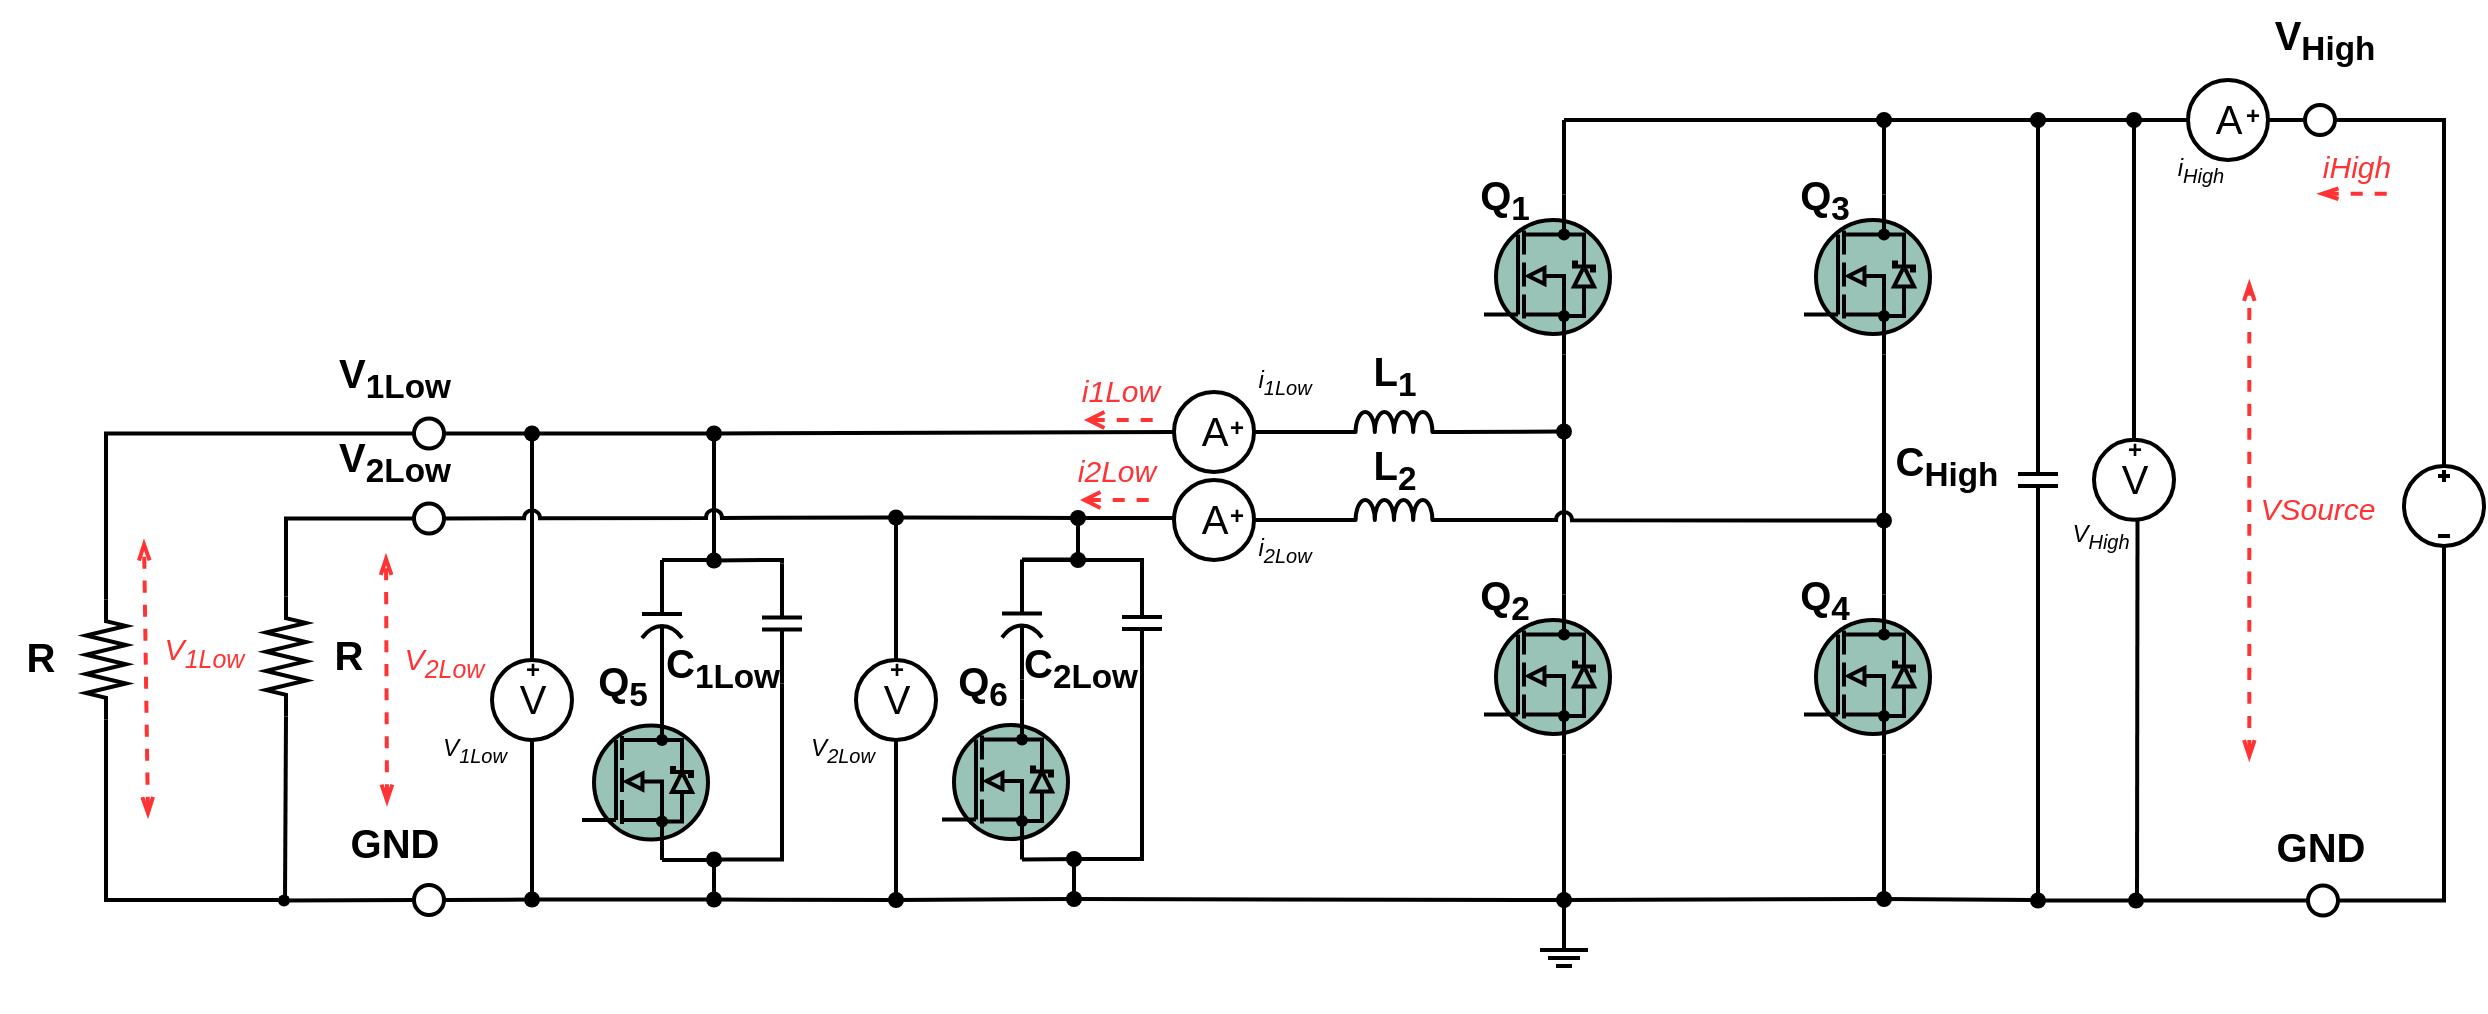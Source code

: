 <?xml version="1.0" encoding="UTF-8"?>
<mxfile version="26.0.9">
  <diagram name="Page-1" id="tdgXKv9tpaSFbf8mG6Jp">
    <mxGraphModel dx="6660" dy="6824" grid="1" gridSize="10" guides="1" tooltips="1" connect="1" arrows="1" fold="1" page="1" pageScale="1" pageWidth="1169" pageHeight="827" background="none" math="1" shadow="0">
      <root>
        <mxCell id="0" />
        <mxCell id="1" parent="0" />
        <mxCell id="2" value="" style="group" vertex="1" connectable="0" parent="1">
          <mxGeometry x="5940" y="-884" width="1242" height="505" as="geometry" />
        </mxCell>
        <mxCell id="3" value="i&lt;sub&gt;2Low&lt;/sub&gt;" style="text;html=1;align=center;verticalAlign=middle;resizable=0;points=[];autosize=1;strokeColor=none;fillColor=none;fontStyle=2;rounded=0;strokeWidth=2;" vertex="1" parent="2">
          <mxGeometry x="617" y="259.93" width="50" height="30" as="geometry" />
        </mxCell>
        <mxCell id="4" value="V&lt;sub&gt;1Low&lt;/sub&gt;" style="text;html=1;align=center;verticalAlign=middle;resizable=0;points=[];autosize=1;strokeColor=none;fillColor=none;fontStyle=2;rounded=0;strokeWidth=2;" vertex="1" parent="2">
          <mxGeometry x="207" y="360" width="60" height="30" as="geometry" />
        </mxCell>
        <mxCell id="5" value="C&lt;sub&gt;High&lt;/sub&gt;" style="text;html=1;align=center;verticalAlign=middle;resizable=0;points=[];autosize=1;strokeColor=none;fillColor=none;fontSize=20;fontStyle=1;rounded=0;strokeWidth=2;" vertex="1" parent="2">
          <mxGeometry x="938" y="213.25" width="70" height="40" as="geometry" />
        </mxCell>
        <mxCell id="6" value="C&lt;sub&gt;1Low&lt;/sub&gt;" style="text;html=1;align=center;verticalAlign=middle;resizable=0;points=[];autosize=1;strokeColor=none;fillColor=none;fontSize=20;fontStyle=1;rounded=0;strokeWidth=2;" vertex="1" parent="2">
          <mxGeometry x="321" y="314.0" width="80" height="40" as="geometry" />
        </mxCell>
        <mxCell id="7" value="L&lt;sub&gt;1&lt;/sub&gt;" style="text;html=1;align=center;verticalAlign=middle;resizable=0;points=[];autosize=1;strokeColor=none;fillColor=none;fontSize=20;fontStyle=1;rounded=0;strokeWidth=2;" vertex="1" parent="2">
          <mxGeometry x="677" y="168.25" width="40" height="40" as="geometry" />
        </mxCell>
        <mxCell id="8" value="L&lt;sub&gt;2&lt;/sub&gt;" style="text;html=1;align=center;verticalAlign=middle;resizable=0;points=[];autosize=1;strokeColor=none;fillColor=none;fontSize=20;fontStyle=1;rounded=0;strokeWidth=2;" vertex="1" parent="2">
          <mxGeometry x="677" y="215.25" width="40" height="40" as="geometry" />
        </mxCell>
        <mxCell id="9" value="V&lt;sub&gt;1Low&lt;/sub&gt;" style="text;html=1;align=center;verticalAlign=middle;resizable=0;points=[];autosize=1;strokeColor=none;fillColor=none;fontSize=20;fontStyle=1;rounded=0;strokeWidth=2;" vertex="1" parent="2">
          <mxGeometry x="157" y="169.25" width="80" height="40" as="geometry" />
        </mxCell>
        <mxCell id="10" value="V&lt;sub&gt;2Low&lt;/sub&gt;" style="text;html=1;align=center;verticalAlign=middle;resizable=0;points=[];autosize=1;strokeColor=none;fillColor=none;fontSize=20;fontStyle=1;rounded=0;strokeWidth=2;" vertex="1" parent="2">
          <mxGeometry x="157" y="211.25" width="80" height="40" as="geometry" />
        </mxCell>
        <mxCell id="11" value="GND" style="text;html=1;align=center;verticalAlign=middle;resizable=0;points=[];autosize=1;strokeColor=none;fillColor=none;fontSize=20;fontStyle=1;rounded=0;strokeWidth=2;" vertex="1" parent="2">
          <mxGeometry x="162" y="401.25" width="70" height="40" as="geometry" />
        </mxCell>
        <mxCell id="12" value="GND" style="text;html=1;align=center;verticalAlign=middle;resizable=0;points=[];autosize=1;strokeColor=none;fillColor=none;fontSize=20;fontStyle=1;rounded=0;strokeWidth=2;" vertex="1" parent="2">
          <mxGeometry x="1125" y="402.5" width="70" height="40" as="geometry" />
        </mxCell>
        <mxCell id="13" value="V&lt;sub&gt;High&lt;/sub&gt;" style="text;html=1;align=center;verticalAlign=middle;resizable=0;points=[];autosize=1;strokeColor=none;fillColor=none;fontStyle=2;rounded=0;strokeWidth=2;" vertex="1" parent="2">
          <mxGeometry x="1025" y="253.25" width="50" height="30" as="geometry" />
        </mxCell>
        <mxCell id="14" value="i&lt;sub&gt;High&lt;/sub&gt;" style="text;html=1;align=center;verticalAlign=middle;resizable=0;points=[];autosize=1;strokeColor=none;fillColor=none;fontStyle=2;rounded=0;strokeWidth=2;" vertex="1" parent="2">
          <mxGeometry x="1075" y="70" width="50" height="30" as="geometry" />
        </mxCell>
        <mxCell id="15" value="Q&lt;sub&gt;5&lt;/sub&gt;" style="text;html=1;align=center;verticalAlign=middle;resizable=0;points=[];autosize=1;strokeColor=none;fillColor=none;fontSize=20;fontStyle=1;rounded=0;strokeWidth=2;" vertex="1" parent="2">
          <mxGeometry x="286" y="322.75" width="50" height="40" as="geometry" />
        </mxCell>
        <mxCell id="16" value="" style="shape=waypoint;fillStyle=solid;size=6;pointerEvents=1;points=[];fillColor=none;resizable=0;rotatable=0;perimeter=centerPerimeter;snapToPoint=1;strokeColor=none;rounded=0;strokeWidth=2;" vertex="1" parent="2">
          <mxGeometry x="234" y="237.25" width="20" height="20" as="geometry" />
        </mxCell>
        <mxCell id="17" value="" style="verticalLabelPosition=bottom;shadow=0;dashed=0;align=center;html=1;verticalAlign=top;strokeWidth=2;shape=ellipse;perimeter=ellipsePerimeter;rounded=0;fillColor=none;" vertex="1" parent="2">
          <mxGeometry x="207" y="209.25" width="15" height="15" as="geometry" />
        </mxCell>
        <mxCell id="18" value="" style="verticalLabelPosition=bottom;shadow=0;dashed=0;align=center;html=1;verticalAlign=top;strokeWidth=2;shape=ellipse;perimeter=ellipsePerimeter;rounded=0;fillColor=none;" vertex="1" parent="2">
          <mxGeometry x="207" y="251.75" width="15" height="15" as="geometry" />
        </mxCell>
        <mxCell id="19" value="" style="verticalLabelPosition=bottom;shadow=0;dashed=0;align=center;html=1;verticalAlign=top;strokeWidth=2;shape=ellipse;perimeter=ellipsePerimeter;rounded=0;fillColor=none;" vertex="1" parent="2">
          <mxGeometry x="207" y="442.5" width="15" height="15" as="geometry" />
        </mxCell>
        <mxCell id="20" value="" style="verticalLabelPosition=bottom;shadow=0;dashed=0;align=center;html=1;verticalAlign=top;strokeWidth=2;shape=ellipse;perimeter=ellipsePerimeter;rounded=0;fillColor=none;" vertex="1" parent="2">
          <mxGeometry x="1152.5" y="52.5" width="15" height="15" as="geometry" />
        </mxCell>
        <mxCell id="21" value="" style="verticalLabelPosition=bottom;shadow=0;dashed=0;align=center;html=1;verticalAlign=top;strokeWidth=2;shape=ellipse;perimeter=ellipsePerimeter;rounded=0;fillColor=none;" vertex="1" parent="2">
          <mxGeometry x="1154" y="442.75" width="15" height="15" as="geometry" />
        </mxCell>
        <mxCell id="22" value="i&lt;sub&gt;1Low&lt;/sub&gt;" style="text;html=1;align=center;verticalAlign=middle;resizable=0;points=[];autosize=1;strokeColor=none;fillColor=none;fontStyle=2;rounded=0;strokeWidth=2;" vertex="1" parent="2">
          <mxGeometry x="617" y="175.75" width="50" height="30" as="geometry" />
        </mxCell>
        <mxCell id="23" value="+" style="text;html=1;align=center;verticalAlign=middle;resizable=0;points=[];autosize=1;strokeColor=none;fillColor=none;strokeWidth=2;fontStyle=1;rounded=0;" vertex="1" parent="2">
          <mxGeometry x="603" y="243" width="30" height="30" as="geometry" />
        </mxCell>
        <mxCell id="24" value="V&lt;sub&gt;2Low&lt;/sub&gt;" style="text;html=1;align=center;verticalAlign=middle;resizable=0;points=[];autosize=1;strokeColor=none;fillColor=none;fontStyle=2;rounded=0;strokeWidth=2;" vertex="1" parent="2">
          <mxGeometry x="391" y="360" width="60" height="30" as="geometry" />
        </mxCell>
        <mxCell id="25" value="" style="shape=waypoint;fillStyle=solid;size=6;pointerEvents=1;points=[];fillColor=none;resizable=0;rotatable=0;perimeter=centerPerimeter;snapToPoint=1;strokeColor=none;rounded=0;strokeWidth=2;" vertex="1" parent="2">
          <mxGeometry x="235" y="256.25" width="20" height="20" as="geometry" />
        </mxCell>
        <mxCell id="26" value="" style="pointerEvents=1;verticalLabelPosition=middle;shadow=0;dashed=0;align=left;html=1;verticalAlign=top;shape=mxgraph.electrical.capacitors.capacitor_2;spacing=0;labelPosition=center;spacingTop=10;spacingLeft=25;fillColor=none;rotation=90;strokeWidth=2;" vertex="1" parent="2">
          <mxGeometry x="301" y="300" width="60" height="20" as="geometry" />
        </mxCell>
        <mxCell id="27" value="" style="pointerEvents=1;verticalLabelPosition=middle;shadow=0;dashed=0;align=left;html=1;verticalAlign=top;shape=mxgraph.electrical.capacitors.capacitor_1;labelPosition=center;spacingBottom=0;spacingLeft=25;direction=east;spacing=0;spacingTop=10;points=[[0,0.5,0,0,0],[0.5,0,0,0,-3],[0.5,1,0,0,2],[1,0.5,0,0,0]];fillColor=none;rotation=90;strokeWidth=2;" vertex="1" parent="2">
          <mxGeometry x="361" y="301.75" width="60" height="20" as="geometry" />
        </mxCell>
        <mxCell id="28" value="" style="shape=waypoint;sketch=0;fillStyle=solid;size=6;pointerEvents=1;points=[];fillColor=none;resizable=0;rotatable=0;perimeter=centerPerimeter;snapToPoint=1;strokeWidth=2;" vertex="1" parent="2">
          <mxGeometry x="347" y="419.75" width="20" height="20" as="geometry" />
        </mxCell>
        <mxCell id="29" value="" style="edgeStyle=orthogonalEdgeStyle;orthogonalLoop=1;jettySize=auto;html=1;rounded=0;exitX=1;exitY=0.5;exitDx=0;exitDy=0;exitPerimeter=0;endArrow=none;startFill=0;entryX=0.903;entryY=0.529;entryDx=0;entryDy=0;entryPerimeter=0;strokeWidth=2;" edge="1" parent="2" source="27" target="28">
          <mxGeometry width="100" relative="1" as="geometry">
            <mxPoint x="351" y="390" as="sourcePoint" />
            <mxPoint x="367" y="430" as="targetPoint" />
            <Array as="points">
              <mxPoint x="391" y="430" />
            </Array>
          </mxGeometry>
        </mxCell>
        <mxCell id="30" value="" style="edgeStyle=elbowEdgeStyle;orthogonalLoop=1;jettySize=auto;html=1;rounded=0;exitX=1;exitY=1;exitDx=0;exitDy=0;entryX=0.5;entryY=0.512;entryDx=0;entryDy=0;entryPerimeter=0;endArrow=none;startFill=0;elbow=vertical;strokeWidth=2;" edge="1" parent="2" source="68">
          <mxGeometry width="100" relative="1" as="geometry">
            <mxPoint x="325" y="400" as="sourcePoint" />
            <mxPoint x="361" y="429.75" as="targetPoint" />
          </mxGeometry>
        </mxCell>
        <mxCell id="31" value="" style="shape=waypoint;sketch=0;fillStyle=solid;size=6;pointerEvents=1;points=[];fillColor=none;resizable=0;rotatable=0;perimeter=centerPerimeter;snapToPoint=1;strokeWidth=2;" vertex="1" parent="2">
          <mxGeometry x="347" y="270.25" width="20" height="20" as="geometry" />
        </mxCell>
        <mxCell id="32" value="" style="edgeStyle=orthogonalEdgeStyle;orthogonalLoop=1;jettySize=auto;html=1;rounded=0;exitX=0;exitY=0.5;exitDx=0;exitDy=0;exitPerimeter=0;entryX=0.566;entryY=0.596;entryDx=0;entryDy=0;entryPerimeter=0;elbow=vertical;endArrow=none;startFill=0;strokeWidth=2;" edge="1" parent="2" source="26" target="31">
          <mxGeometry width="100" relative="1" as="geometry">
            <mxPoint x="321" y="270" as="sourcePoint" />
            <mxPoint x="421" y="270" as="targetPoint" />
            <Array as="points">
              <mxPoint x="331" y="280" />
              <mxPoint x="357" y="280" />
            </Array>
          </mxGeometry>
        </mxCell>
        <mxCell id="33" value="" style="edgeStyle=orthogonalEdgeStyle;orthogonalLoop=1;jettySize=auto;html=1;rounded=0;exitX=0;exitY=0.5;exitDx=0;exitDy=0;exitPerimeter=0;entryX=0.7;entryY=0.487;entryDx=0;entryDy=0;entryPerimeter=0;elbow=vertical;endArrow=none;startFill=0;strokeWidth=2;" edge="1" parent="2" source="27" target="31">
          <mxGeometry width="100" relative="1" as="geometry">
            <mxPoint x="361" y="273.75" as="sourcePoint" />
            <mxPoint x="387" y="271.75" as="targetPoint" />
            <Array as="points">
              <mxPoint x="381" y="280" />
              <mxPoint x="357" y="280" />
            </Array>
          </mxGeometry>
        </mxCell>
        <mxCell id="34" value="" style="edgeStyle=elbowEdgeStyle;orthogonalLoop=1;jettySize=auto;html=1;rounded=0;entryX=0.614;entryY=0.117;entryDx=0;entryDy=0;entryPerimeter=0;endArrow=none;startFill=0;exitX=0.7;exitY=0.663;exitDx=0;exitDy=0;exitPerimeter=0;jumpStyle=arc;strokeWidth=2;" edge="1" parent="2" source="35" target="31">
          <mxGeometry width="100" relative="1" as="geometry">
            <mxPoint x="327" y="230" as="sourcePoint" />
            <mxPoint x="335" y="270.25" as="targetPoint" />
            <Array as="points">
              <mxPoint x="357" y="250" />
              <mxPoint x="333" y="250" />
            </Array>
          </mxGeometry>
        </mxCell>
        <mxCell id="35" value="" style="shape=waypoint;sketch=0;fillStyle=solid;size=6;pointerEvents=1;points=[];fillColor=none;resizable=0;rotatable=0;perimeter=centerPerimeter;snapToPoint=1;strokeWidth=2;" vertex="1" parent="2">
          <mxGeometry x="347" y="206.75" width="20" height="20" as="geometry" />
        </mxCell>
        <mxCell id="36" value="" style="edgeStyle=elbowEdgeStyle;orthogonalLoop=1;jettySize=auto;html=1;rounded=0;entryX=0.218;entryY=0.086;entryDx=0;entryDy=0;entryPerimeter=0;endArrow=none;startFill=0;exitDx=0;exitDy=0;jumpStyle=arc;strokeWidth=2;" edge="1" parent="2" source="72" target="35">
          <mxGeometry width="100" relative="1" as="geometry">
            <mxPoint x="346.95" y="190" as="sourcePoint" />
            <mxPoint x="346.95" y="253" as="targetPoint" />
          </mxGeometry>
        </mxCell>
        <mxCell id="37" value="" style="shape=waypoint;sketch=0;fillStyle=solid;size=6;pointerEvents=1;points=[];fillColor=none;resizable=0;rotatable=0;perimeter=centerPerimeter;snapToPoint=1;strokeWidth=2;" vertex="1" parent="2">
          <mxGeometry x="438" y="248.75" width="20" height="20" as="geometry" />
        </mxCell>
        <mxCell id="38" value="" style="edgeStyle=elbowEdgeStyle;orthogonalLoop=1;jettySize=auto;html=1;rounded=0;entryX=0.5;entryY=0;entryDx=0;entryDy=0;entryPerimeter=0;endArrow=none;startFill=0;exitX=0.651;exitY=0.911;exitDx=0;exitDy=0;exitPerimeter=0;jumpStyle=arc;strokeWidth=2;" edge="1" parent="2" source="37" target="131">
          <mxGeometry width="100" relative="1" as="geometry">
            <mxPoint x="401" y="237" as="sourcePoint" />
            <mxPoint x="401" y="300" as="targetPoint" />
          </mxGeometry>
        </mxCell>
        <mxCell id="39" value="" style="shape=waypoint;sketch=0;fillStyle=solid;size=6;pointerEvents=1;points=[];fillColor=none;resizable=0;rotatable=0;perimeter=centerPerimeter;snapToPoint=1;strokeWidth=2;" vertex="1" parent="2">
          <mxGeometry x="438" y="440" width="20" height="20" as="geometry" />
        </mxCell>
        <mxCell id="40" value="" style="edgeStyle=elbowEdgeStyle;orthogonalLoop=1;jettySize=auto;html=1;rounded=0;entryX=0.627;entryY=0.002;entryDx=0;entryDy=0;entryPerimeter=0;endArrow=none;startFill=0;exitX=0.5;exitY=1;exitDx=0;exitDy=0;exitPerimeter=0;jumpStyle=arc;strokeWidth=2;" edge="1" parent="2" source="131" target="39">
          <mxGeometry width="100" relative="1" as="geometry">
            <mxPoint x="458" y="269" as="sourcePoint" />
            <mxPoint x="458" y="340" as="targetPoint" />
          </mxGeometry>
        </mxCell>
        <mxCell id="41" value="" style="edgeStyle=elbowEdgeStyle;orthogonalLoop=1;jettySize=auto;html=1;rounded=0;entryX=0.367;entryY=0.484;entryDx=0;entryDy=0;entryPerimeter=0;endArrow=none;startFill=0;exitDx=0;exitDy=0;jumpStyle=arc;strokeWidth=2;" edge="1" parent="2" source="44" target="39">
          <mxGeometry width="100" relative="1" as="geometry">
            <mxPoint x="444" y="279" as="sourcePoint" />
            <mxPoint x="444" y="350" as="targetPoint" />
          </mxGeometry>
        </mxCell>
        <mxCell id="42" value="" style="edgeStyle=elbowEdgeStyle;orthogonalLoop=1;jettySize=auto;html=1;rounded=0;endArrow=none;startFill=0;exitX=0.532;exitY=1.003;exitDx=0;exitDy=0;exitPerimeter=0;jumpStyle=arc;entryX=0.631;entryY=0.447;entryDx=0;entryDy=0;entryPerimeter=0;strokeWidth=2;" edge="1" parent="2" source="28" target="44">
          <mxGeometry width="100" relative="1" as="geometry">
            <mxPoint x="454" y="289" as="sourcePoint" />
            <mxPoint x="381" y="440" as="targetPoint" />
          </mxGeometry>
        </mxCell>
        <mxCell id="43" value="" style="edgeStyle=elbowEdgeStyle;orthogonalLoop=1;jettySize=auto;html=1;rounded=0;entryDx=0;entryDy=0;entryPerimeter=0;endArrow=none;startFill=0;exitDx=0;exitDy=0;jumpStyle=arc;strokeWidth=2;" edge="1" parent="2" source="46" target="44">
          <mxGeometry width="100" relative="1" as="geometry">
            <mxPoint x="222" y="450" as="sourcePoint" />
            <mxPoint x="400" y="450" as="targetPoint" />
          </mxGeometry>
        </mxCell>
        <mxCell id="44" value="" style="shape=waypoint;sketch=0;fillStyle=solid;size=6;pointerEvents=1;points=[];fillColor=none;resizable=0;rotatable=0;perimeter=centerPerimeter;snapToPoint=1;strokeWidth=2;" vertex="1" parent="2">
          <mxGeometry x="347" y="439.75" width="20" height="20" as="geometry" />
        </mxCell>
        <mxCell id="45" value="" style="edgeStyle=elbowEdgeStyle;orthogonalLoop=1;jettySize=auto;html=1;rounded=0;entryDx=0;entryDy=0;entryPerimeter=0;endArrow=none;startFill=0;exitX=1;exitY=0.5;exitDx=0;exitDy=0;jumpStyle=arc;strokeWidth=2;" edge="1" parent="2" source="19" target="46">
          <mxGeometry width="100" relative="1" as="geometry">
            <mxPoint x="222" y="450" as="sourcePoint" />
            <mxPoint x="333" y="450" as="targetPoint" />
          </mxGeometry>
        </mxCell>
        <mxCell id="46" value="" style="shape=waypoint;sketch=0;fillStyle=solid;size=6;pointerEvents=1;points=[];fillColor=none;resizable=0;rotatable=0;perimeter=centerPerimeter;snapToPoint=1;strokeWidth=2;" vertex="1" parent="2">
          <mxGeometry x="256" y="439.75" width="20" height="20" as="geometry" />
        </mxCell>
        <mxCell id="47" value="" style="group;strokeWidth=2;" connectable="0" vertex="1" parent="2">
          <mxGeometry x="246" y="320" width="40" height="50" as="geometry" />
        </mxCell>
        <mxCell id="48" value="+" style="text;html=1;align=center;verticalAlign=middle;resizable=0;points=[];autosize=1;strokeColor=none;fillColor=none;fontStyle=1;rounded=0;" vertex="1" parent="47">
          <mxGeometry x="5" width="30" height="30" as="geometry" />
        </mxCell>
        <mxCell id="49" value="V" style="verticalLabelPosition=middle;shadow=0;dashed=0;align=center;html=1;verticalAlign=middle;strokeWidth=2;shape=ellipse;aspect=fixed;fontSize=20;spacing=0;spacingBottom=2;points=[[0,0.5,0,0,0],[0.5,0,0,0,0],[0.5,1,0,0,0],[1,0.5,0,0,0]];fillColor=none;" vertex="1" parent="47">
          <mxGeometry y="10" width="40" height="40" as="geometry" />
        </mxCell>
        <mxCell id="50" value="" style="edgeStyle=elbowEdgeStyle;orthogonalLoop=1;jettySize=auto;html=1;rounded=0;entryX=0.5;entryY=0;entryDx=0;entryDy=0;entryPerimeter=0;endArrow=none;startFill=0;jumpStyle=arc;exitX=0.509;exitY=0.645;exitDx=0;exitDy=0;exitPerimeter=0;strokeWidth=2;" edge="1" parent="2" source="72" target="49">
          <mxGeometry width="100" relative="1" as="geometry">
            <mxPoint x="267" y="280" as="sourcePoint" />
            <mxPoint x="231.64" y="373.5" as="targetPoint" />
          </mxGeometry>
        </mxCell>
        <mxCell id="51" value="" style="edgeStyle=elbowEdgeStyle;orthogonalLoop=1;jettySize=auto;html=1;rounded=0;entryX=0.554;entryY=0.102;entryDx=0;entryDy=0;entryPerimeter=0;endArrow=none;startFill=0;exitX=0.5;exitY=1;exitDx=0;exitDy=0;exitPerimeter=0;jumpStyle=arc;strokeWidth=2;" edge="1" parent="2" source="49" target="46">
          <mxGeometry width="100" relative="1" as="geometry">
            <mxPoint x="276" y="269" as="sourcePoint" />
            <mxPoint x="276" y="340" as="targetPoint" />
          </mxGeometry>
        </mxCell>
        <mxCell id="52" value="A" style="verticalLabelPosition=middle;shadow=0;dashed=0;align=center;html=1;verticalAlign=middle;strokeWidth=2;shape=ellipse;aspect=fixed;fontSize=20;spacing=0;spacingBottom=2;spacingTop=0;points=[[0,0.5,0,0,0],[0.5,0,0,0,0],[0.5,1,0,0,0],[1,0.5,0,0,0]];fillColor=none;" vertex="1" parent="2">
          <mxGeometry x="587" y="240" width="40" height="40" as="geometry" />
        </mxCell>
        <mxCell id="53" value="A" style="verticalLabelPosition=middle;shadow=0;dashed=0;align=center;html=1;verticalAlign=middle;strokeWidth=2;shape=ellipse;aspect=fixed;fontSize=20;spacing=0;spacingBottom=2;spacingTop=0;points=[[0,0.5,0,0,0],[0.5,0,0,0,0],[0.5,1,0,0,0],[1,0.5,0,0,0]];fillColor=none;" vertex="1" parent="2">
          <mxGeometry x="587" y="196" width="40" height="40" as="geometry" />
        </mxCell>
        <mxCell id="54" value="+" style="text;html=1;align=center;verticalAlign=middle;resizable=0;points=[];autosize=1;strokeColor=none;fillColor=none;strokeWidth=2;fontStyle=1;rounded=0;" vertex="1" parent="2">
          <mxGeometry x="603" y="198.75" width="30" height="30" as="geometry" />
        </mxCell>
        <mxCell id="55" value="" style="pointerEvents=1;verticalLabelPosition=middle;shadow=0;dashed=0;align=left;html=1;verticalAlign=top;shape=mxgraph.electrical.inductors.inductor_3;labelPosition=center;spacingBottom=0;spacingLeft=25;direction=east;spacing=0;spacingTop=0;points=[[0,1,0,0,0],[0.5,1,0,0,0],[1,1,0,0,0]];fillColor=none;strokeWidth=2;" vertex="1" parent="2">
          <mxGeometry x="667" y="206" width="60" height="10" as="geometry" />
        </mxCell>
        <mxCell id="56" value="" style="pointerEvents=1;verticalLabelPosition=middle;shadow=0;dashed=0;align=left;html=1;verticalAlign=top;shape=mxgraph.electrical.inductors.inductor_3;labelPosition=center;spacingBottom=0;spacingLeft=25;direction=east;spacing=0;spacingTop=0;points=[[0,1,0,0,0],[0.5,1,0,0,0],[1,1,0,0,0]];fillColor=none;strokeWidth=2;" vertex="1" parent="2">
          <mxGeometry x="667" y="250" width="60" height="10" as="geometry" />
        </mxCell>
        <mxCell id="57" value="" style="edgeStyle=elbowEdgeStyle;orthogonalLoop=1;jettySize=auto;html=1;rounded=0;endArrow=none;startFill=0;jumpStyle=arc;elbow=vertical;entryX=1;entryY=0.5;entryDx=0;entryDy=0;entryPerimeter=0;exitX=0;exitY=1;exitDx=0;exitDy=0;exitPerimeter=0;strokeWidth=2;" edge="1" parent="2" source="55" target="53">
          <mxGeometry width="100" relative="1" as="geometry">
            <mxPoint x="667" y="216" as="sourcePoint" />
            <mxPoint x="627" y="219" as="targetPoint" />
          </mxGeometry>
        </mxCell>
        <mxCell id="58" value="" style="edgeStyle=elbowEdgeStyle;orthogonalLoop=1;jettySize=auto;html=1;rounded=0;entryX=1;entryY=0.5;entryDx=0;entryDy=0;entryPerimeter=0;endArrow=none;startFill=0;exitX=0;exitY=1;exitDx=0;exitDy=0;exitPerimeter=0;jumpStyle=arc;elbow=vertical;strokeWidth=2;" edge="1" parent="2" source="56" target="52">
          <mxGeometry width="100" relative="1" as="geometry">
            <mxPoint x="658.82" y="255.25" as="sourcePoint" />
            <mxPoint x="658.82" y="318.25" as="targetPoint" />
          </mxGeometry>
        </mxCell>
        <mxCell id="59" value="" style="pointerEvents=1;verticalLabelPosition=middle;shadow=0;dashed=0;align=left;html=1;verticalAlign=top;shape=mxgraph.electrical.capacitors.capacitor_1;labelPosition=center;spacingBottom=0;spacingLeft=25;direction=east;spacing=0;spacingTop=10;points=[[0,0.5,0,0,0],[0.5,0,0,0,-3],[0.5,1,0,0,2],[1,0.5,0,0,0]];fillColor=none;rotation=90;strokeWidth=2;" vertex="1" parent="2">
          <mxGeometry x="989" y="230" width="60" height="20" as="geometry" />
        </mxCell>
        <mxCell id="60" value="" style="group;strokeWidth=2;" connectable="0" vertex="1" parent="2">
          <mxGeometry x="291" y="350" width="63" height="80" as="geometry" />
        </mxCell>
        <mxCell id="61" value="" style="ellipse;whiteSpace=wrap;html=1;fillColor=light-dark(#99C3B7,#99C3B7);strokeWidth=2;strokeColor=default;container=0;" vertex="1" parent="60">
          <mxGeometry x="6" y="12.75" width="57" height="57" as="geometry" />
        </mxCell>
        <mxCell id="62" value="" style="shape=stencil(rZRNbsMgEIVPw7bC4GZf0fYexJnEKAQsoEl7+2CPLYU4Rv7pxtK8Jz5mHmDCha9lA4TRmvBPwhij8RPLG5ZlX0rfQBVQu0qn5F4DOj44e4abOoSeoEwNToXW5V+EfpAWSQkXlTUmQpQ1PnEe/AiTysS19Bdh/fZ/ffX2jnUTd7hAAId6gSph37PBxRYwF1GZGoeLvazOJ2d/zOFlO41soxoZg32xV3jo8ykBmht1QGhlphFsBYKniGIWotLWQ+ZYoj6KolMn8uPiaB1kgj0qrfE6ZnZdlP6asbPhz0OkTbBdgiiXN/FE2H4BthNWIcr/RhS75cex6i2kXZRLEK8fyuBN3vdu2ejBdCr+8jvhDg==);html=1;verticalAlign=top;align=left;spacingTop=10;spacing=0;spacingLeft=25;fillColor=none;flipV=1;rotation=-90;aspect=fixed;strokeWidth=2;container=0;" vertex="1" parent="60">
          <mxGeometry x="40" y="36" width="20" height="10" as="geometry" />
        </mxCell>
        <mxCell id="63" value="" style="edgeStyle=orthogonalEdgeStyle;orthogonalLoop=1;jettySize=auto;html=1;rounded=0;endArrow=none;startFill=0;entryX=1;entryY=0.5;entryDx=0;entryDy=0;strokeWidth=2;" edge="1" parent="60" source="64">
          <mxGeometry width="100" relative="1" as="geometry">
            <mxPoint x="40" y="26.75" as="sourcePoint" />
            <mxPoint x="50" y="35.75" as="targetPoint" />
          </mxGeometry>
        </mxCell>
        <mxCell id="64" value="" style="shape=waypoint;sketch=0;fillStyle=solid;size=6;pointerEvents=1;points=[];fillColor=none;resizable=0;rotatable=0;perimeter=centerPerimeter;snapToPoint=1;strokeColor=default;strokeWidth=1;container=0;" vertex="1" parent="60">
          <mxGeometry x="30" y="10" width="20" height="20" as="geometry" />
        </mxCell>
        <mxCell id="65" value="" style="edgeStyle=orthogonalEdgeStyle;orthogonalLoop=1;jettySize=auto;html=1;rounded=0;exitX=0;exitY=0.5;exitDx=0;exitDy=0;endArrow=none;startFill=0;strokeWidth=2;" edge="1" parent="60" target="66">
          <mxGeometry width="100" relative="1" as="geometry">
            <mxPoint x="50" y="50.75" as="sourcePoint" />
            <mxPoint x="50" y="71.75" as="targetPoint" />
            <Array as="points">
              <mxPoint x="50" y="60.75" />
            </Array>
          </mxGeometry>
        </mxCell>
        <mxCell id="66" value="" style="shape=waypoint;sketch=0;fillStyle=solid;size=6;pointerEvents=1;points=[];fillColor=none;resizable=0;rotatable=0;perimeter=centerPerimeter;snapToPoint=1;strokeColor=default;strokeWidth=1;container=0;" vertex="1" parent="60">
          <mxGeometry x="30" y="50.75" width="20" height="20" as="geometry" />
        </mxCell>
        <mxCell id="67" value="" style="edgeStyle=orthogonalEdgeStyle;orthogonalLoop=1;jettySize=auto;html=1;rounded=0;entryX=0.5;entryY=0.5;entryDx=0;entryDy=0;entryPerimeter=0;endArrow=block;endFill=0;strokeWidth=2;" edge="1" parent="60" source="66">
          <mxGeometry width="100" relative="1" as="geometry">
            <mxPoint x="-50" y="71.75" as="sourcePoint" />
            <mxPoint x="20" y="40.75" as="targetPoint" />
            <Array as="points">
              <mxPoint x="40" y="40.75" />
            </Array>
          </mxGeometry>
        </mxCell>
        <mxCell id="68" value="" style="shape=stencil(xZXbboMwDIafJrdTTu24nej6Hin1RlSaoJAe9vYLhFYlLGgjVJMQkv3jL45jHMTyphQ1IIoviG0QpRy7lzNLb2a9KZoaCut9Z2Gk2FXglcYafYCL3Ns+RKoSjLStyt4RfnPftA/LC62Ug0itmoHyoDuYkMrF4quH9ct/9dbLytu1W+EIFoz3E+9FdPtrMBmCn4MlS2HvGw8LEUJY7jyxQrN8J4rDp9EntR9HRbUPbeAH4S7LqvJNMLGpWrTtMRJu8lGfIXboazxVrxuhkuqBQF5nIIZJBAj6P1kEtSDZ37MIECw9C8aTs+Dr5CxWM04kbC2anMWcvuCLI9LPdM5fxhdHZJOIbkxFJom7yGIzqAsbDbHO6y+/zvEN);whiteSpace=wrap;html=1;strokeWidth=2;movable=1;resizable=1;rotatable=1;deletable=1;editable=1;locked=0;connectable=1;fillColor=none;" vertex="1" parent="60">
          <mxGeometry width="40" height="80" as="geometry" />
        </mxCell>
        <mxCell id="69" value="" style="edgeStyle=elbowEdgeStyle;orthogonalLoop=1;jettySize=auto;html=1;rounded=0;exitX=1;exitY=0.5;exitDx=0;exitDy=0;entryX=1;entryY=0;entryDx=0;entryDy=0;endArrow=none;startFill=0;elbow=vertical;exitPerimeter=0;strokeWidth=2;" edge="1" parent="2" source="26" target="68">
          <mxGeometry width="100" relative="1" as="geometry">
            <mxPoint x="341" y="440" as="sourcePoint" />
            <mxPoint x="371" y="439.75" as="targetPoint" />
          </mxGeometry>
        </mxCell>
        <mxCell id="70" value="" style="edgeStyle=elbowEdgeStyle;orthogonalLoop=1;jettySize=auto;html=1;rounded=0;entryX=0.091;entryY=0.615;entryDx=0;entryDy=0;entryPerimeter=0;endArrow=none;startFill=0;jumpStyle=arc;exitX=1;exitY=0.5;exitDx=0;exitDy=0;strokeWidth=2;" edge="1" parent="2" source="18" target="37">
          <mxGeometry width="100" relative="1" as="geometry">
            <mxPoint x="266" y="259" as="sourcePoint" />
            <mxPoint x="330" y="257.88" as="targetPoint" />
          </mxGeometry>
        </mxCell>
        <mxCell id="71" value="" style="edgeStyle=elbowEdgeStyle;orthogonalLoop=1;jettySize=auto;html=1;rounded=0;entryDx=0;entryDy=0;entryPerimeter=0;endArrow=none;startFill=0;exitX=1;exitY=0.5;exitDx=0;exitDy=0;jumpStyle=arc;strokeWidth=2;" edge="1" parent="2" source="17" target="72">
          <mxGeometry width="100" relative="1" as="geometry">
            <mxPoint x="222" y="217" as="sourcePoint" />
            <mxPoint x="357" y="217" as="targetPoint" />
          </mxGeometry>
        </mxCell>
        <mxCell id="72" value="" style="shape=waypoint;sketch=0;fillStyle=solid;size=6;pointerEvents=1;points=[];fillColor=none;resizable=0;rotatable=0;perimeter=centerPerimeter;snapToPoint=1;strokeWidth=2;" vertex="1" parent="2">
          <mxGeometry x="256" y="206.75" width="20" height="20" as="geometry" />
        </mxCell>
        <mxCell id="73" value="Q&lt;sub&gt;6&lt;/sub&gt;" style="text;html=1;align=center;verticalAlign=middle;resizable=0;points=[];autosize=1;strokeColor=none;fillColor=none;fontSize=20;fontStyle=1;rounded=0;strokeWidth=2;" vertex="1" parent="2">
          <mxGeometry x="466" y="322.5" width="50" height="40" as="geometry" />
        </mxCell>
        <mxCell id="74" value="" style="pointerEvents=1;verticalLabelPosition=middle;shadow=0;dashed=0;align=left;html=1;verticalAlign=top;shape=mxgraph.electrical.capacitors.capacitor_2;spacing=0;labelPosition=center;spacingTop=10;spacingLeft=25;fillColor=none;rotation=90;strokeWidth=2;" vertex="1" parent="2">
          <mxGeometry x="481" y="299.75" width="60" height="20" as="geometry" />
        </mxCell>
        <mxCell id="75" value="" style="pointerEvents=1;verticalLabelPosition=middle;shadow=0;dashed=0;align=left;html=1;verticalAlign=top;shape=mxgraph.electrical.capacitors.capacitor_1;labelPosition=center;spacingBottom=0;spacingLeft=25;direction=east;spacing=0;spacingTop=10;points=[[0,0.5,0,0,0],[0.5,0,0,0,-3],[0.5,1,0,0,2],[1,0.5,0,0,0]];fillColor=none;rotation=90;strokeWidth=2;" vertex="1" parent="2">
          <mxGeometry x="541" y="301.5" width="60" height="20" as="geometry" />
        </mxCell>
        <mxCell id="76" value="" style="shape=waypoint;sketch=0;fillStyle=solid;size=6;pointerEvents=1;points=[];fillColor=none;resizable=0;rotatable=0;perimeter=centerPerimeter;snapToPoint=1;strokeWidth=2;" vertex="1" parent="2">
          <mxGeometry x="527" y="419.5" width="20" height="20" as="geometry" />
        </mxCell>
        <mxCell id="77" value="" style="edgeStyle=orthogonalEdgeStyle;orthogonalLoop=1;jettySize=auto;html=1;rounded=0;exitX=1;exitY=0.5;exitDx=0;exitDy=0;exitPerimeter=0;entryX=0.667;entryY=0.587;entryDx=0;entryDy=0;entryPerimeter=0;endArrow=none;startFill=0;strokeWidth=2;" edge="1" parent="2" source="75" target="76">
          <mxGeometry width="100" relative="1" as="geometry">
            <mxPoint x="531" y="389.75" as="sourcePoint" />
            <mxPoint x="547" y="429.5" as="targetPoint" />
            <Array as="points">
              <mxPoint x="571" y="430" />
            </Array>
          </mxGeometry>
        </mxCell>
        <mxCell id="78" value="" style="edgeStyle=elbowEdgeStyle;orthogonalLoop=1;jettySize=auto;html=1;rounded=0;exitX=1;exitY=1;exitDx=0;exitDy=0;entryX=0.5;entryY=0.512;entryDx=0;entryDy=0;entryPerimeter=0;endArrow=none;startFill=0;elbow=vertical;strokeWidth=2;" edge="1" parent="2" source="177">
          <mxGeometry width="100" relative="1" as="geometry">
            <mxPoint x="505" y="399.75" as="sourcePoint" />
            <mxPoint x="541" y="429.5" as="targetPoint" />
          </mxGeometry>
        </mxCell>
        <mxCell id="79" value="" style="edgeStyle=orthogonalEdgeStyle;orthogonalLoop=1;jettySize=auto;html=1;rounded=0;exitDx=0;exitDy=0;exitPerimeter=0;entryX=0.566;entryY=0.596;entryDx=0;entryDy=0;entryPerimeter=0;elbow=vertical;endArrow=none;startFill=0;strokeWidth=2;" edge="1" parent="2" source="86">
          <mxGeometry width="100" relative="1" as="geometry">
            <mxPoint x="501" y="269.75" as="sourcePoint" />
            <mxPoint x="537" y="280" as="targetPoint" />
            <Array as="points">
              <mxPoint x="511" y="279.75" />
              <mxPoint x="537" y="279.75" />
            </Array>
          </mxGeometry>
        </mxCell>
        <mxCell id="80" value="" style="edgeStyle=orthogonalEdgeStyle;orthogonalLoop=1;jettySize=auto;html=1;rounded=0;exitX=0;exitY=0.5;exitDx=0;exitDy=0;exitPerimeter=0;entryX=0.606;entryY=0.408;entryDx=0;entryDy=0;entryPerimeter=0;elbow=vertical;endArrow=none;startFill=0;strokeWidth=2;" edge="1" parent="2" source="75" target="86">
          <mxGeometry width="100" relative="1" as="geometry">
            <mxPoint x="551" y="273.5" as="sourcePoint" />
            <mxPoint x="547" y="280.25" as="targetPoint" />
            <Array as="points">
              <mxPoint x="571" y="280" />
            </Array>
          </mxGeometry>
        </mxCell>
        <mxCell id="81" value="" style="edgeStyle=elbowEdgeStyle;orthogonalLoop=1;jettySize=auto;html=1;rounded=0;endArrow=none;startFill=0;exitX=0.532;exitY=1.003;exitDx=0;exitDy=0;exitPerimeter=0;jumpStyle=arc;entryX=0.631;entryY=0.447;entryDx=0;entryDy=0;entryPerimeter=0;strokeWidth=2;" edge="1" parent="2" source="76" target="82">
          <mxGeometry width="100" relative="1" as="geometry">
            <mxPoint x="634" y="288.75" as="sourcePoint" />
            <mxPoint x="561" y="439.75" as="targetPoint" />
          </mxGeometry>
        </mxCell>
        <mxCell id="82" value="" style="shape=waypoint;sketch=0;fillStyle=solid;size=6;pointerEvents=1;points=[];fillColor=none;resizable=0;rotatable=0;perimeter=centerPerimeter;snapToPoint=1;strokeWidth=2;" vertex="1" parent="2">
          <mxGeometry x="527" y="439.5" width="20" height="20" as="geometry" />
        </mxCell>
        <mxCell id="83" value="" style="edgeStyle=elbowEdgeStyle;orthogonalLoop=1;jettySize=auto;html=1;rounded=0;exitX=1;exitY=0.5;exitDx=0;exitDy=0;entryX=1;entryY=0;entryDx=0;entryDy=0;endArrow=none;startFill=0;elbow=vertical;exitPerimeter=0;strokeWidth=2;" edge="1" parent="2" source="74" target="177">
          <mxGeometry width="100" relative="1" as="geometry">
            <mxPoint x="521" y="439.75" as="sourcePoint" />
            <mxPoint x="551" y="439.5" as="targetPoint" />
          </mxGeometry>
        </mxCell>
        <mxCell id="84" value="" style="edgeStyle=elbowEdgeStyle;orthogonalLoop=1;jettySize=auto;html=1;rounded=0;entryX=0.512;entryY=0.69;entryDx=0;entryDy=0;entryPerimeter=0;endArrow=none;startFill=0;exitDx=0;exitDy=0;jumpStyle=arc;exitX=0.515;exitY=0.641;exitPerimeter=0;strokeWidth=2;" edge="1" parent="2" source="39" target="82">
          <mxGeometry width="100" relative="1" as="geometry">
            <mxPoint x="496.5" y="490" as="sourcePoint" />
            <mxPoint x="587.5" y="490" as="targetPoint" />
          </mxGeometry>
        </mxCell>
        <mxCell id="85" value="" style="edgeStyle=orthogonalEdgeStyle;orthogonalLoop=1;jettySize=auto;html=1;rounded=0;exitX=0;exitY=0.5;exitDx=0;exitDy=0;exitPerimeter=0;entryDx=0;entryDy=0;entryPerimeter=0;elbow=vertical;endArrow=none;startFill=0;strokeWidth=2;" edge="1" parent="2" source="74" target="86">
          <mxGeometry width="100" relative="1" as="geometry">
            <mxPoint x="511" y="280" as="sourcePoint" />
            <mxPoint x="537" y="280" as="targetPoint" />
            <Array as="points" />
          </mxGeometry>
        </mxCell>
        <mxCell id="86" value="" style="shape=waypoint;sketch=0;fillStyle=solid;size=6;pointerEvents=1;points=[];fillColor=none;resizable=0;rotatable=0;perimeter=centerPerimeter;snapToPoint=1;strokeWidth=2;" vertex="1" parent="2">
          <mxGeometry x="529" y="270" width="20" height="20" as="geometry" />
        </mxCell>
        <mxCell id="87" value="" style="edgeStyle=elbowEdgeStyle;orthogonalLoop=1;jettySize=auto;html=1;rounded=0;endArrow=none;startFill=0;exitDx=0;exitDy=0;jumpStyle=arc;exitX=0.412;exitY=0.138;exitPerimeter=0;strokeWidth=2;" edge="1" parent="2" source="86" target="88">
          <mxGeometry width="100" relative="1" as="geometry">
            <mxPoint x="458" y="460" as="sourcePoint" />
            <mxPoint x="547" y="459" as="targetPoint" />
          </mxGeometry>
        </mxCell>
        <mxCell id="88" value="" style="shape=waypoint;sketch=0;fillStyle=solid;size=6;pointerEvents=1;points=[];fillColor=none;resizable=0;rotatable=0;perimeter=centerPerimeter;snapToPoint=1;strokeWidth=2;" vertex="1" parent="2">
          <mxGeometry x="529" y="249" width="20" height="20" as="geometry" />
        </mxCell>
        <mxCell id="89" value="" style="edgeStyle=elbowEdgeStyle;orthogonalLoop=1;jettySize=auto;html=1;rounded=0;endArrow=none;startFill=0;exitDx=0;exitDy=0;jumpStyle=arc;exitX=0.103;exitY=0.801;exitPerimeter=0;entryX=0.656;entryY=0.624;entryDx=0;entryDy=0;entryPerimeter=0;strokeWidth=2;" edge="1" parent="2" source="88" target="37">
          <mxGeometry width="100" relative="1" as="geometry">
            <mxPoint x="547" y="290" as="sourcePoint" />
            <mxPoint x="547" y="269" as="targetPoint" />
          </mxGeometry>
        </mxCell>
        <mxCell id="90" value="" style="edgeStyle=orthogonalEdgeStyle;orthogonalLoop=1;jettySize=auto;html=1;rounded=0;endArrow=none;startFill=0;jumpStyle=arc;entryX=0.662;entryY=0.548;entryDx=0;entryDy=0;entryPerimeter=0;exitX=0;exitY=0.5;exitDx=0;exitDy=0;exitPerimeter=0;strokeWidth=2;" edge="1" parent="2" source="53" target="35">
          <mxGeometry width="100" relative="1" as="geometry">
            <mxPoint x="577" y="217" as="sourcePoint" />
            <mxPoint x="557" y="279" as="targetPoint" />
          </mxGeometry>
        </mxCell>
        <mxCell id="91" value="" style="edgeStyle=elbowEdgeStyle;orthogonalLoop=1;jettySize=auto;html=1;rounded=0;endArrow=none;startFill=0;jumpStyle=arc;entryX=0.627;entryY=0.544;entryDx=0;entryDy=0;entryPerimeter=0;elbow=vertical;exitX=0;exitY=0.5;exitDx=0;exitDy=0;exitPerimeter=0;strokeWidth=2;" edge="1" parent="2" target="88">
          <mxGeometry width="100" relative="1" as="geometry">
            <mxPoint x="587" y="259" as="sourcePoint" />
            <mxPoint x="537" y="257.75" as="targetPoint" />
          </mxGeometry>
        </mxCell>
        <mxCell id="92" value="" style="shape=waypoint;sketch=0;fillStyle=solid;size=6;pointerEvents=1;points=[];fillColor=none;resizable=0;rotatable=0;perimeter=centerPerimeter;snapToPoint=1;strokeWidth=2;" vertex="1" parent="2">
          <mxGeometry x="772" y="205.75" width="20" height="20" as="geometry" />
        </mxCell>
        <mxCell id="93" value="" style="shape=waypoint;sketch=0;fillStyle=solid;size=6;pointerEvents=1;points=[];fillColor=none;resizable=0;rotatable=0;perimeter=centerPerimeter;snapToPoint=1;strokeWidth=2;" vertex="1" parent="2">
          <mxGeometry x="932" y="250.25" width="20" height="20" as="geometry" />
        </mxCell>
        <mxCell id="94" value="" style="edgeStyle=elbowEdgeStyle;orthogonalLoop=1;jettySize=auto;html=1;rounded=0;endArrow=none;startFill=0;jumpStyle=arc;elbow=vertical;entryX=1;entryY=1;entryDx=0;entryDy=0;entryPerimeter=0;strokeWidth=2;" edge="1" parent="2" source="92" target="55">
          <mxGeometry width="100" relative="1" as="geometry">
            <mxPoint x="772" y="226.75" as="sourcePoint" />
            <mxPoint x="736" y="226.75" as="targetPoint" />
            <Array as="points">
              <mxPoint x="757" y="216" />
            </Array>
          </mxGeometry>
        </mxCell>
        <mxCell id="95" value="" style="edgeStyle=elbowEdgeStyle;orthogonalLoop=1;jettySize=auto;html=1;rounded=0;endArrow=none;startFill=0;jumpStyle=arc;elbow=vertical;entryX=1;entryY=1;entryDx=0;entryDy=0;exitX=0.634;exitY=0.467;exitDx=0;exitDy=0;exitPerimeter=0;strokeWidth=2;" edge="1" parent="2" source="92" target="147">
          <mxGeometry width="100" relative="1" as="geometry">
            <mxPoint x="792" y="226" as="sourcePoint" />
            <mxPoint x="737" y="226" as="targetPoint" />
          </mxGeometry>
        </mxCell>
        <mxCell id="96" value="" style="edgeStyle=elbowEdgeStyle;orthogonalLoop=1;jettySize=auto;html=1;rounded=0;endArrow=none;startFill=0;jumpStyle=arc;elbow=vertical;entryX=0.607;entryY=0.423;entryDx=0;entryDy=0;exitX=1;exitY=0;exitDx=0;exitDy=0;entryPerimeter=0;strokeWidth=2;" edge="1" parent="2" source="156" target="92">
          <mxGeometry width="100" relative="1" as="geometry">
            <mxPoint x="807" y="270" as="sourcePoint" />
            <mxPoint x="792" y="194.25" as="targetPoint" />
          </mxGeometry>
        </mxCell>
        <mxCell id="97" value="" style="edgeStyle=elbowEdgeStyle;orthogonalLoop=1;jettySize=auto;html=1;rounded=0;endArrow=none;startFill=0;jumpStyle=arc;elbow=vertical;exitX=0.529;exitY=0.355;exitDx=0;exitDy=0;exitPerimeter=0;entryX=1;entryY=1;entryDx=0;entryDy=0;entryPerimeter=0;strokeWidth=2;" edge="1" parent="2" source="93" target="56">
          <mxGeometry x="0.364" width="100" relative="1" as="geometry">
            <mxPoint x="953" y="253.5" as="sourcePoint" />
            <mxPoint x="737" y="260" as="targetPoint" />
            <Array as="points">
              <mxPoint x="817" y="260" />
            </Array>
            <mxPoint as="offset" />
          </mxGeometry>
        </mxCell>
        <mxCell id="98" value="" style="edgeStyle=elbowEdgeStyle;orthogonalLoop=1;jettySize=auto;html=1;rounded=0;endArrow=none;startFill=0;jumpStyle=arc;elbow=vertical;entryX=1;entryY=1;entryDx=0;entryDy=0;exitX=0.445;exitY=0.389;exitDx=0;exitDy=0;exitPerimeter=0;strokeWidth=2;" edge="1" parent="2" source="93" target="188">
          <mxGeometry width="100" relative="1" as="geometry">
            <mxPoint x="932" y="224.25" as="sourcePoint" />
            <mxPoint x="877" y="224.25" as="targetPoint" />
            <Array as="points">
              <mxPoint x="907" y="224.25" />
            </Array>
          </mxGeometry>
        </mxCell>
        <mxCell id="99" value="" style="edgeStyle=elbowEdgeStyle;orthogonalLoop=1;jettySize=auto;html=1;rounded=0;endArrow=none;startFill=0;jumpStyle=arc;elbow=vertical;entryX=0.91;entryY=0.682;entryDx=0;entryDy=0;exitX=1;exitY=0;exitDx=0;exitDy=0;entryPerimeter=0;strokeWidth=2;" edge="1" parent="2" source="197" target="93">
          <mxGeometry width="100" relative="1" as="geometry">
            <mxPoint x="952" y="270" as="sourcePoint" />
            <mxPoint x="952" y="187" as="targetPoint" />
            <Array as="points">
              <mxPoint x="917" y="234.25" />
            </Array>
          </mxGeometry>
        </mxCell>
        <mxCell id="100" value="" style="shape=waypoint;sketch=0;fillStyle=solid;size=6;pointerEvents=1;points=[];fillColor=none;resizable=0;rotatable=0;perimeter=centerPerimeter;snapToPoint=1;strokeWidth=2;" vertex="1" parent="2">
          <mxGeometry x="772" y="440" width="20" height="20" as="geometry" />
        </mxCell>
        <mxCell id="101" value="" style="shape=waypoint;sketch=0;fillStyle=solid;size=6;pointerEvents=1;points=[];fillColor=none;resizable=0;rotatable=0;perimeter=centerPerimeter;snapToPoint=1;strokeWidth=2;" vertex="1" parent="2">
          <mxGeometry x="932" y="439.5" width="20" height="20" as="geometry" />
        </mxCell>
        <mxCell id="102" value="" style="edgeStyle=elbowEdgeStyle;orthogonalLoop=1;jettySize=auto;html=1;rounded=0;endArrow=none;startFill=0;exitDx=0;exitDy=0;jumpStyle=arc;exitX=0.342;exitY=0.529;exitPerimeter=0;strokeWidth=2;" edge="1" parent="2" source="82" target="100">
          <mxGeometry width="100" relative="1" as="geometry">
            <mxPoint x="617" y="476.75" as="sourcePoint" />
            <mxPoint x="706" y="475.75" as="targetPoint" />
          </mxGeometry>
        </mxCell>
        <mxCell id="103" value="" style="edgeStyle=elbowEdgeStyle;orthogonalLoop=1;jettySize=auto;html=1;rounded=0;endArrow=none;startFill=0;exitDx=0;exitDy=0;jumpStyle=arc;exitX=1;exitY=1;strokeWidth=2;" edge="1" parent="2" source="156">
          <mxGeometry width="100" relative="1" as="geometry">
            <mxPoint x="547" y="459" as="sourcePoint" />
            <mxPoint x="782" y="450" as="targetPoint" />
          </mxGeometry>
        </mxCell>
        <mxCell id="104" value="" style="edgeStyle=elbowEdgeStyle;orthogonalLoop=1;jettySize=auto;html=1;rounded=0;endArrow=none;startFill=0;exitDx=0;exitDy=0;jumpStyle=arc;exitX=0.654;exitY=0.858;exitPerimeter=0;entryX=0.321;entryY=0.15;entryDx=0;entryDy=0;entryPerimeter=0;strokeWidth=2;" edge="1" parent="2" source="100" target="101">
          <mxGeometry width="100" relative="1" as="geometry">
            <mxPoint x="819.5" y="496.25" as="sourcePoint" />
            <mxPoint x="1064.5" y="497.25" as="targetPoint" />
          </mxGeometry>
        </mxCell>
        <mxCell id="105" value="" style="edgeStyle=elbowEdgeStyle;orthogonalLoop=1;jettySize=auto;html=1;rounded=0;endArrow=none;startFill=0;exitDx=0;exitDy=0;jumpStyle=arc;exitX=1;exitY=1;entryX=0.404;entryY=0.342;entryDx=0;entryDy=0;entryPerimeter=0;strokeWidth=2;" edge="1" parent="2" source="197" target="101">
          <mxGeometry width="100" relative="1" as="geometry">
            <mxPoint x="792" y="460" as="sourcePoint" />
            <mxPoint x="952" y="459" as="targetPoint" />
          </mxGeometry>
        </mxCell>
        <mxCell id="106" value="" style="shape=waypoint;sketch=0;fillStyle=solid;size=6;pointerEvents=1;points=[];fillColor=none;resizable=0;rotatable=0;perimeter=centerPerimeter;snapToPoint=1;strokeWidth=2;" vertex="1" parent="2">
          <mxGeometry x="1009" y="440.25" width="20" height="20" as="geometry" />
        </mxCell>
        <mxCell id="107" value="" style="edgeStyle=elbowEdgeStyle;orthogonalLoop=1;jettySize=auto;html=1;rounded=0;endArrow=none;startFill=0;exitDx=0;exitDy=0;jumpStyle=arc;exitX=0.696;exitY=0.633;exitPerimeter=0;strokeWidth=2;" edge="1" parent="2" source="101">
          <mxGeometry width="100" relative="1" as="geometry">
            <mxPoint x="792" y="460" as="sourcePoint" />
            <mxPoint x="1017" y="450" as="targetPoint" />
          </mxGeometry>
        </mxCell>
        <mxCell id="108" value="" style="edgeStyle=elbowEdgeStyle;orthogonalLoop=1;jettySize=auto;html=1;rounded=0;endArrow=none;startFill=0;exitDx=0;exitDy=0;jumpStyle=arc;exitX=1;exitY=0.5;exitPerimeter=0;entryX=0.404;entryY=0.15;entryDx=0;entryDy=0;entryPerimeter=0;strokeWidth=2;" edge="1" parent="2" source="59" target="106">
          <mxGeometry width="100" relative="1" as="geometry">
            <mxPoint x="952" y="459" as="sourcePoint" />
            <mxPoint x="1027" y="460" as="targetPoint" />
          </mxGeometry>
        </mxCell>
        <mxCell id="109" value="" style="edgeStyle=elbowEdgeStyle;orthogonalLoop=1;jettySize=auto;html=1;rounded=0;endArrow=none;startFill=0;jumpStyle=arc;exitDx=0;exitDy=0;exitPerimeter=0;entryX=0;entryY=0.5;entryDx=0;entryDy=0;strokeWidth=2;" edge="1" parent="2" source="121" target="21">
          <mxGeometry width="100" relative="1" as="geometry">
            <mxPoint x="952" y="460" as="sourcePoint" />
            <mxPoint x="1027" y="460" as="targetPoint" />
          </mxGeometry>
        </mxCell>
        <mxCell id="110" value="" style="shape=waypoint;sketch=0;fillStyle=solid;size=6;pointerEvents=1;points=[];fillColor=none;resizable=0;rotatable=0;perimeter=centerPerimeter;snapToPoint=1;strokeWidth=2;" vertex="1" parent="2">
          <mxGeometry x="932" y="50" width="20" height="20" as="geometry" />
        </mxCell>
        <mxCell id="111" value="" style="edgeStyle=elbowEdgeStyle;orthogonalLoop=1;jettySize=auto;html=1;rounded=0;endArrow=none;startFill=0;jumpStyle=arc;exitX=1;exitY=0;exitDx=0;exitDy=0;entryX=0.3;entryY=0.5;entryDx=0;entryDy=0;entryPerimeter=0;strokeWidth=2;" edge="1" parent="2" source="188" target="110">
          <mxGeometry width="100" relative="1" as="geometry">
            <mxPoint x="917" y="97.25" as="sourcePoint" />
            <mxPoint x="917" y="60.25" as="targetPoint" />
          </mxGeometry>
        </mxCell>
        <mxCell id="112" value="" style="edgeStyle=elbowEdgeStyle;orthogonalLoop=1;jettySize=auto;html=1;rounded=0;endArrow=none;startFill=0;jumpStyle=arc;exitX=0.12;exitY=0.46;exitDx=0;exitDy=0;entryX=0.66;entryY=0.52;entryDx=0;entryDy=0;entryPerimeter=0;exitPerimeter=0;strokeWidth=2;" edge="1" parent="2" source="110" target="145">
          <mxGeometry width="100" relative="1" as="geometry">
            <mxPoint x="802" y="117" as="sourcePoint" />
            <mxPoint x="802" y="80" as="targetPoint" />
          </mxGeometry>
        </mxCell>
        <mxCell id="113" value="" style="shape=waypoint;sketch=0;fillStyle=solid;size=6;pointerEvents=1;points=[];fillColor=none;resizable=0;rotatable=0;perimeter=centerPerimeter;snapToPoint=1;strokeWidth=2;" vertex="1" parent="2">
          <mxGeometry x="1009" y="50" width="20" height="20" as="geometry" />
        </mxCell>
        <mxCell id="114" value="" style="edgeStyle=elbowEdgeStyle;orthogonalLoop=1;jettySize=auto;html=1;rounded=0;endArrow=none;startFill=0;jumpStyle=arc;exitX=0.175;exitY=0.15;exitDx=0;exitDy=0;entryX=0.417;entryY=0.338;entryDx=0;entryDy=0;entryPerimeter=0;exitPerimeter=0;strokeWidth=2;" edge="1" parent="2" source="113" target="110">
          <mxGeometry width="100" relative="1" as="geometry">
            <mxPoint x="952" y="70" as="sourcePoint" />
            <mxPoint x="792" y="70" as="targetPoint" />
          </mxGeometry>
        </mxCell>
        <mxCell id="115" value="" style="edgeStyle=elbowEdgeStyle;orthogonalLoop=1;jettySize=auto;html=1;rounded=0;endArrow=none;startFill=0;jumpStyle=arc;exitDx=0;exitDy=0;entryX=0.181;entryY=0.964;entryDx=0;entryDy=0;entryPerimeter=0;exitPerimeter=0;strokeWidth=2;" edge="1" parent="2" source="118" target="113">
          <mxGeometry width="100" relative="1" as="geometry">
            <mxPoint x="1119" y="79.76" as="sourcePoint" />
            <mxPoint x="1044" y="79.76" as="targetPoint" />
          </mxGeometry>
        </mxCell>
        <mxCell id="116" value="" style="edgeStyle=elbowEdgeStyle;orthogonalLoop=1;jettySize=auto;html=1;rounded=0;endArrow=none;startFill=0;jumpStyle=arc;exitX=0;exitY=0.5;exitDx=0;exitDy=0;entryX=1;entryY=0.5;entryDx=0;entryDy=0;entryPerimeter=0;strokeWidth=2;" edge="1" parent="2" source="20" target="129">
          <mxGeometry width="100" relative="1" as="geometry">
            <mxPoint x="1194.5" y="79.76" as="sourcePoint" />
            <mxPoint x="1167.5" y="79.76" as="targetPoint" />
          </mxGeometry>
        </mxCell>
        <mxCell id="117" value="" style="edgeStyle=elbowEdgeStyle;orthogonalLoop=1;jettySize=auto;html=1;rounded=0;endArrow=none;startFill=0;jumpStyle=arc;exitX=0;exitY=0.5;exitDx=0;exitDy=0;entryDx=0;entryDy=0;entryPerimeter=0;exitPerimeter=0;strokeWidth=2;" edge="1" parent="2" source="129" target="118">
          <mxGeometry width="100" relative="1" as="geometry">
            <mxPoint x="1094" y="60" as="sourcePoint" />
            <mxPoint x="1017" y="60" as="targetPoint" />
          </mxGeometry>
        </mxCell>
        <mxCell id="118" value="" style="shape=waypoint;sketch=0;fillStyle=solid;size=6;pointerEvents=1;points=[];fillColor=none;resizable=0;rotatable=0;perimeter=centerPerimeter;snapToPoint=1;strokeWidth=2;" vertex="1" parent="2">
          <mxGeometry x="1057" y="50" width="20" height="20" as="geometry" />
        </mxCell>
        <mxCell id="119" value="" style="edgeStyle=elbowEdgeStyle;orthogonalLoop=1;jettySize=auto;html=1;rounded=0;endArrow=none;startFill=0;jumpStyle=arc;exitDx=0;exitDy=0;entryX=0.5;entryY=0;entryDx=0;entryDy=0;entryPerimeter=0;exitPerimeter=0;exitX=0.435;exitY=0.635;strokeWidth=2;" edge="1" parent="2" source="118" target="127">
          <mxGeometry width="100" relative="1" as="geometry">
            <mxPoint x="1077" y="70" as="sourcePoint" />
            <mxPoint x="1027" y="70" as="targetPoint" />
          </mxGeometry>
        </mxCell>
        <mxCell id="120" value="" style="edgeStyle=elbowEdgeStyle;orthogonalLoop=1;jettySize=auto;html=1;rounded=0;endArrow=none;startFill=0;jumpStyle=arc;exitX=0.9;exitY=0.408;exitDx=0;exitDy=0;exitPerimeter=0;entryDx=0;entryDy=0;strokeWidth=2;" edge="1" parent="2" source="106" target="121">
          <mxGeometry width="100" relative="1" as="geometry">
            <mxPoint x="1017" y="450" as="sourcePoint" />
            <mxPoint x="1154" y="450" as="targetPoint" />
          </mxGeometry>
        </mxCell>
        <mxCell id="121" value="" style="shape=waypoint;sketch=0;fillStyle=solid;size=6;pointerEvents=1;points=[];fillColor=none;resizable=0;rotatable=0;perimeter=centerPerimeter;snapToPoint=1;strokeWidth=2;" vertex="1" parent="2">
          <mxGeometry x="1058" y="440.25" width="20" height="20" as="geometry" />
        </mxCell>
        <mxCell id="122" value="" style="edgeStyle=elbowEdgeStyle;orthogonalLoop=1;jettySize=auto;html=1;rounded=0;endArrow=none;startFill=0;exitDx=0;exitDy=0;jumpStyle=arc;exitX=0.544;exitY=1.005;exitPerimeter=0;entryX=0.471;entryY=0.37;entryDx=0;entryDy=0;entryPerimeter=0;strokeWidth=2;" edge="1" parent="2" source="127" target="121">
          <mxGeometry width="100" relative="1" as="geometry">
            <mxPoint x="1027" y="280" as="sourcePoint" />
            <mxPoint x="1027" y="460" as="targetPoint" />
          </mxGeometry>
        </mxCell>
        <mxCell id="123" value="V&lt;sub&gt;High&lt;/sub&gt;" style="text;html=1;align=center;verticalAlign=middle;resizable=0;points=[];autosize=1;strokeColor=none;fillColor=none;fontSize=20;fontStyle=1;rounded=0;strokeWidth=2;" vertex="1" parent="2">
          <mxGeometry x="1126.5" width="70" height="40" as="geometry" />
        </mxCell>
        <mxCell id="124" value="C&lt;sub&gt;2Low&lt;/sub&gt;" style="text;html=1;align=center;verticalAlign=middle;resizable=0;points=[];autosize=1;strokeColor=none;fillColor=none;fontSize=20;fontStyle=1;rounded=0;strokeWidth=2;" vertex="1" parent="2">
          <mxGeometry x="500" y="314.0" width="80" height="40" as="geometry" />
        </mxCell>
        <mxCell id="125" value="" style="edgeStyle=elbowEdgeStyle;orthogonalLoop=1;jettySize=auto;html=1;rounded=0;endArrow=none;startFill=0;exitDx=0;exitDy=0;jumpStyle=arc;exitX=0.476;exitY=0.661;exitPerimeter=0;entryX=0.5;entryY=0;entryDx=0;entryDy=0;strokeWidth=2;" edge="1" parent="2" source="100" target="132">
          <mxGeometry width="100" relative="1" as="geometry">
            <mxPoint x="667" y="501.85" as="sourcePoint" />
            <mxPoint x="782" y="463" as="targetPoint" />
          </mxGeometry>
        </mxCell>
        <mxCell id="126" value="+" style="text;html=1;align=center;verticalAlign=middle;resizable=0;points=[];autosize=1;strokeColor=none;fillColor=none;fontStyle=1;rounded=0;" vertex="1" parent="2">
          <mxGeometry x="1052" y="209.93" width="30" height="30" as="geometry" />
        </mxCell>
        <mxCell id="127" value="V" style="verticalLabelPosition=middle;shadow=0;dashed=0;align=center;html=1;verticalAlign=middle;strokeWidth=2;shape=ellipse;aspect=fixed;fontSize=20;spacing=0;spacingBottom=2;points=[[0,0.5,0,0,0],[0.5,0,0,0,0],[0.5,1,0,0,0],[1,0.5,0,0,0]];fillColor=none;" vertex="1" parent="2">
          <mxGeometry x="1047" y="219.93" width="40" height="40" as="geometry" />
        </mxCell>
        <mxCell id="128" value="+" style="text;html=1;align=center;verticalAlign=middle;resizable=0;points=[];autosize=1;strokeColor=none;fillColor=none;fontStyle=1;rounded=0;" vertex="1" parent="2">
          <mxGeometry x="1111" y="43" width="30" height="30" as="geometry" />
        </mxCell>
        <mxCell id="129" value="A" style="verticalLabelPosition=middle;shadow=0;dashed=0;align=center;html=1;verticalAlign=middle;strokeWidth=2;shape=ellipse;aspect=fixed;fontSize=20;spacing=0;spacingBottom=2;spacingTop=0;points=[[0,0.5,0,0,0],[0.5,0,0,0,0],[0.5,1,0,0,0],[1,0.5,0,0,0]];fillColor=none;" vertex="1" parent="2">
          <mxGeometry x="1094" y="40" width="40" height="40" as="geometry" />
        </mxCell>
        <mxCell id="130" value="+" style="text;html=1;align=center;verticalAlign=middle;resizable=0;points=[];autosize=1;strokeColor=none;fillColor=none;fontStyle=1;rounded=0;" vertex="1" parent="2">
          <mxGeometry x="433" y="320" width="30" height="30" as="geometry" />
        </mxCell>
        <mxCell id="131" value="V" style="verticalLabelPosition=middle;shadow=0;dashed=0;align=center;html=1;verticalAlign=middle;strokeWidth=2;shape=ellipse;aspect=fixed;fontSize=20;spacing=0;spacingBottom=2;points=[[0,0.5,0,0,0],[0.5,0,0,0,0],[0.5,1,0,0,0],[1,0.5,0,0,0]];fillColor=none;" vertex="1" parent="2">
          <mxGeometry x="428" y="330" width="40" height="40" as="geometry" />
        </mxCell>
        <mxCell id="132" value="" style="shape=stencil(pZPZDoIwEEW/pq+mtOLyaFD/o8AojdiSUre/tzCgVmji8kIy9zJnbiZTwpO6EBUQRgvC14QxRt3HlRe/FHUFmUXtLIwUaQno1NboA1xkbjuCVAUYaRuXbwhdkYZBCU8yrZSDSK1qz3nxHUxI5XrpFWF0EuOYW1djVbkJR7BgUI1QJWz7NtIpoak8SUV22Bt9UvmwK+jttIER42HLssSNjOTpf6pEs6uB0dtHfYbnBiI6toBxdE8opQoT4k8Ifobp94C3CLN/I/iA+Q8Rpt8T/AgLD7D8IQL7nNBeYeBQ3KMNnVjbNrjRVsWH3gp3);whiteSpace=wrap;html=1;aspect=fixed;strokeWidth=2;" vertex="1" parent="2">
          <mxGeometry x="762" y="465" width="40" height="40" as="geometry" />
        </mxCell>
        <mxCell id="133" value="" style="edgeStyle=orthogonalEdgeStyle;orthogonalLoop=1;jettySize=auto;html=1;rounded=0;endArrow=none;startFill=0;jumpStyle=arc;exitDx=0;exitDy=0;entryX=0.5;entryY=0;entryDx=0;entryDy=0;entryPerimeter=0;exitX=1;exitY=0.5;strokeWidth=2;" edge="1" parent="2" source="20" target="166">
          <mxGeometry width="100" relative="1" as="geometry">
            <mxPoint x="1211.52" y="51.25" as="sourcePoint" />
            <mxPoint x="1226.5" y="219.93" as="targetPoint" />
          </mxGeometry>
        </mxCell>
        <mxCell id="134" value="" style="edgeStyle=orthogonalEdgeStyle;orthogonalLoop=1;jettySize=auto;html=1;rounded=0;endArrow=none;startFill=0;jumpStyle=arc;exitDx=0;exitDy=0;entryX=1;entryY=0.5;entryDx=0;entryDy=0;exitX=0.5;exitY=1;strokeWidth=2;exitPerimeter=0;" edge="1" parent="2" source="166" target="21">
          <mxGeometry width="100" relative="1" as="geometry">
            <mxPoint x="1226.5" y="279.93" as="sourcePoint" />
            <mxPoint x="1332" y="465" as="targetPoint" />
          </mxGeometry>
        </mxCell>
        <mxCell id="135" value="R" style="text;html=1;align=center;verticalAlign=middle;resizable=0;points=[];autosize=1;strokeColor=none;fillColor=none;fontSize=20;fontStyle=1;rounded=0;strokeWidth=2;" vertex="1" parent="2">
          <mxGeometry y="308.25" width="40" height="40" as="geometry" />
        </mxCell>
        <mxCell id="136" value="" style="edgeStyle=elbowEdgeStyle;orthogonalLoop=1;jettySize=auto;html=1;rounded=0;entryX=0;entryY=0.5;entryDx=0;entryDy=0;endArrow=none;startFill=0;jumpStyle=arc;strokeWidth=2;exitX=0.583;exitY=0.995;exitDx=0;exitDy=0;exitPerimeter=0;elbow=vertical;" edge="1" parent="2" source="203" target="19">
          <mxGeometry width="100" relative="1" as="geometry">
            <mxPoint x="161" y="455" as="sourcePoint" />
            <mxPoint x="157" y="460.25" as="targetPoint" />
          </mxGeometry>
        </mxCell>
        <mxCell id="137" value="Q&lt;sub&gt;1&lt;/sub&gt;" style="text;html=1;align=center;verticalAlign=middle;resizable=0;points=[];autosize=1;strokeColor=none;fillColor=none;fontSize=20;fontStyle=1;rounded=0;" vertex="1" parent="2">
          <mxGeometry x="727" y="80" width="50" height="40" as="geometry" />
        </mxCell>
        <mxCell id="138" value="" style="ellipse;whiteSpace=wrap;html=1;fillColor=light-dark(#99C3B7,#99C3B7);strokeWidth=2;strokeColor=default;container=0;" vertex="1" parent="2">
          <mxGeometry x="748" y="110" width="57" height="57" as="geometry" />
        </mxCell>
        <mxCell id="139" value="" style="shape=stencil(rZRNbsMgEIVPw7bC4GZf0fYexJnEKAQsoEl7+2CPLYU4Rv7pxtK8Jz5mHmDCha9lA4TRmvBPwhij8RPLG5ZlX0rfQBVQu0qn5F4DOj44e4abOoSeoEwNToXW5V+EfpAWSQkXlTUmQpQ1PnEe/AiTysS19Bdh/fZ/ffX2jnUTd7hAAId6gSph37PBxRYwF1GZGoeLvazOJ2d/zOFlO41soxoZg32xV3jo8ykBmht1QGhlphFsBYKniGIWotLWQ+ZYoj6KolMn8uPiaB1kgj0qrfE6ZnZdlP6asbPhz0OkTbBdgiiXN/FE2H4BthNWIcr/RhS75cex6i2kXZRLEK8fyuBN3vdu2ejBdCr+8jvhDg==);html=1;verticalAlign=top;align=left;spacingTop=10;spacing=0;spacingLeft=25;fillColor=none;flipV=1;rotation=-90;aspect=fixed;strokeWidth=2;container=0;" vertex="1" parent="2">
          <mxGeometry x="782" y="133.25" width="20" height="10" as="geometry" />
        </mxCell>
        <mxCell id="140" value="" style="edgeStyle=orthogonalEdgeStyle;orthogonalLoop=1;jettySize=auto;html=1;rounded=0;endArrow=none;startFill=0;entryX=1;entryY=0.5;entryDx=0;entryDy=0;strokeWidth=2;" edge="1" parent="2" source="141">
          <mxGeometry width="100" relative="1" as="geometry">
            <mxPoint x="782" y="124" as="sourcePoint" />
            <mxPoint x="792" y="133" as="targetPoint" />
          </mxGeometry>
        </mxCell>
        <mxCell id="141" value="" style="shape=waypoint;sketch=0;fillStyle=solid;size=6;pointerEvents=1;points=[];fillColor=none;resizable=0;rotatable=0;perimeter=centerPerimeter;snapToPoint=1;strokeColor=default;strokeWidth=1;container=0;" vertex="1" parent="2">
          <mxGeometry x="772" y="107.25" width="20" height="20" as="geometry" />
        </mxCell>
        <mxCell id="142" value="" style="edgeStyle=orthogonalEdgeStyle;orthogonalLoop=1;jettySize=auto;html=1;rounded=0;exitX=0;exitY=0.5;exitDx=0;exitDy=0;endArrow=none;startFill=0;strokeWidth=2;" edge="1" parent="2" target="143">
          <mxGeometry width="100" relative="1" as="geometry">
            <mxPoint x="792" y="148" as="sourcePoint" />
            <mxPoint x="792" y="169" as="targetPoint" />
            <Array as="points">
              <mxPoint x="792" y="158" />
            </Array>
          </mxGeometry>
        </mxCell>
        <mxCell id="143" value="" style="shape=waypoint;sketch=0;fillStyle=solid;size=6;pointerEvents=1;points=[];fillColor=none;resizable=0;rotatable=0;perimeter=centerPerimeter;snapToPoint=1;strokeColor=default;strokeWidth=1;container=0;" vertex="1" parent="2">
          <mxGeometry x="772" y="148" width="20" height="20" as="geometry" />
        </mxCell>
        <mxCell id="144" value="" style="edgeStyle=orthogonalEdgeStyle;orthogonalLoop=1;jettySize=auto;html=1;rounded=0;entryX=0.5;entryY=0.5;entryDx=0;entryDy=0;entryPerimeter=0;endArrow=block;endFill=0;strokeWidth=2;" edge="1" parent="2" source="143">
          <mxGeometry width="100" relative="1" as="geometry">
            <mxPoint x="692" y="169" as="sourcePoint" />
            <mxPoint x="762" y="138" as="targetPoint" />
            <Array as="points">
              <mxPoint x="782" y="138" />
            </Array>
          </mxGeometry>
        </mxCell>
        <mxCell id="145" value="" style="shape=waypoint;sketch=0;fillStyle=solid;size=6;pointerEvents=1;points=[];fillColor=none;resizable=0;rotatable=0;perimeter=centerPerimeter;snapToPoint=1;strokeColor=none;" vertex="1" parent="2">
          <mxGeometry x="772" y="50" width="20" height="20" as="geometry" />
        </mxCell>
        <mxCell id="146" value="" style="edgeStyle=elbowEdgeStyle;orthogonalLoop=1;jettySize=auto;html=1;rounded=0;endArrow=none;startFill=0;jumpStyle=arc;exitX=1;exitY=0;exitDx=0;exitDy=0;entryX=0.56;entryY=0.63;entryDx=0;entryDy=0;entryPerimeter=0;strokeWidth=2;" edge="1" parent="2" source="147" target="145">
          <mxGeometry width="100" relative="1" as="geometry">
            <mxPoint x="797" y="90" as="sourcePoint" />
            <mxPoint x="882" y="66.54" as="targetPoint" />
          </mxGeometry>
        </mxCell>
        <mxCell id="147" value="" style="shape=stencil(xZXbboMwDIafJrdTTu24nej6Hin1RlSaoJAe9vYLhFYlLGgjVJMQkv3jL45jHMTyphQ1IIoviG0QpRy7lzNLb2a9KZoaCut9Z2Gk2FXglcYafYCL3Ns+RKoSjLStyt4RfnPftA/LC62Ug0itmoHyoDuYkMrF4quH9ct/9dbLytu1W+EIFoz3E+9FdPtrMBmCn4MlS2HvGw8LEUJY7jyxQrN8J4rDp9EntR9HRbUPbeAH4S7LqvJNMLGpWrTtMRJu8lGfIXboazxVrxuhkuqBQF5nIIZJBAj6P1kEtSDZ37MIECw9C8aTs+Dr5CxWM04kbC2anMWcvuCLI9LPdM5fxhdHZJOIbkxFJom7yGIzqAsbDbHO6y+/zvEN);whiteSpace=wrap;html=1;strokeWidth=2;movable=1;resizable=1;rotatable=1;deletable=1;editable=1;locked=0;connectable=1;" vertex="1" parent="2">
          <mxGeometry x="742" y="97.25" width="40" height="80" as="geometry" />
        </mxCell>
        <mxCell id="148" value="" style="ellipse;whiteSpace=wrap;html=1;fillColor=light-dark(#99C3B7,#99C3B7);strokeWidth=2;strokeColor=default;container=0;" vertex="1" parent="2">
          <mxGeometry x="748" y="310" width="57" height="57" as="geometry" />
        </mxCell>
        <mxCell id="149" value="" style="shape=stencil(rZRNbsMgEIVPw7bC4GZf0fYexJnEKAQsoEl7+2CPLYU4Rv7pxtK8Jz5mHmDCha9lA4TRmvBPwhij8RPLG5ZlX0rfQBVQu0qn5F4DOj44e4abOoSeoEwNToXW5V+EfpAWSQkXlTUmQpQ1PnEe/AiTysS19Bdh/fZ/ffX2jnUTd7hAAId6gSph37PBxRYwF1GZGoeLvazOJ2d/zOFlO41soxoZg32xV3jo8ykBmht1QGhlphFsBYKniGIWotLWQ+ZYoj6KolMn8uPiaB1kgj0qrfE6ZnZdlP6asbPhz0OkTbBdgiiXN/FE2H4BthNWIcr/RhS75cex6i2kXZRLEK8fyuBN3vdu2ejBdCr+8jvhDg==);html=1;verticalAlign=top;align=left;spacingTop=10;spacing=0;spacingLeft=25;fillColor=none;flipV=1;rotation=-90;aspect=fixed;strokeWidth=2;container=0;" vertex="1" parent="2">
          <mxGeometry x="782" y="333.25" width="20" height="10" as="geometry" />
        </mxCell>
        <mxCell id="150" value="" style="edgeStyle=orthogonalEdgeStyle;orthogonalLoop=1;jettySize=auto;html=1;rounded=0;endArrow=none;startFill=0;entryX=1;entryY=0.5;entryDx=0;entryDy=0;strokeWidth=2;" edge="1" parent="2" source="151">
          <mxGeometry width="100" relative="1" as="geometry">
            <mxPoint x="782" y="324" as="sourcePoint" />
            <mxPoint x="792" y="333" as="targetPoint" />
          </mxGeometry>
        </mxCell>
        <mxCell id="151" value="" style="shape=waypoint;sketch=0;fillStyle=solid;size=6;pointerEvents=1;points=[];fillColor=none;resizable=0;rotatable=0;perimeter=centerPerimeter;snapToPoint=1;strokeColor=default;strokeWidth=1;container=0;" vertex="1" parent="2">
          <mxGeometry x="772" y="307.25" width="20" height="20" as="geometry" />
        </mxCell>
        <mxCell id="152" value="" style="edgeStyle=orthogonalEdgeStyle;orthogonalLoop=1;jettySize=auto;html=1;rounded=0;exitX=0;exitY=0.5;exitDx=0;exitDy=0;endArrow=none;startFill=0;strokeWidth=2;" edge="1" parent="2" target="153">
          <mxGeometry width="100" relative="1" as="geometry">
            <mxPoint x="792" y="348" as="sourcePoint" />
            <mxPoint x="792" y="369" as="targetPoint" />
            <Array as="points">
              <mxPoint x="792" y="358" />
            </Array>
          </mxGeometry>
        </mxCell>
        <mxCell id="153" value="" style="shape=waypoint;sketch=0;fillStyle=solid;size=6;pointerEvents=1;points=[];fillColor=none;resizable=0;rotatable=0;perimeter=centerPerimeter;snapToPoint=1;strokeColor=default;strokeWidth=1;container=0;" vertex="1" parent="2">
          <mxGeometry x="772" y="348" width="20" height="20" as="geometry" />
        </mxCell>
        <mxCell id="154" value="" style="edgeStyle=orthogonalEdgeStyle;orthogonalLoop=1;jettySize=auto;html=1;rounded=0;entryX=0.5;entryY=0.5;entryDx=0;entryDy=0;entryPerimeter=0;endArrow=block;endFill=0;strokeWidth=2;" edge="1" parent="2" source="153">
          <mxGeometry width="100" relative="1" as="geometry">
            <mxPoint x="692" y="369" as="sourcePoint" />
            <mxPoint x="762" y="338" as="targetPoint" />
            <Array as="points">
              <mxPoint x="782" y="338" />
            </Array>
          </mxGeometry>
        </mxCell>
        <mxCell id="155" value="Q&lt;sub&gt;2&lt;/sub&gt;" style="text;html=1;align=center;verticalAlign=middle;resizable=0;points=[];autosize=1;strokeColor=none;fillColor=none;fontSize=20;fontStyle=1;rounded=0;" vertex="1" parent="2">
          <mxGeometry x="727" y="280" width="50" height="40" as="geometry" />
        </mxCell>
        <mxCell id="156" value="" style="shape=stencil(xZXbboMwDIafJrdTTu24nej6Hin1RlSaoJAe9vYLhFYlLGgjVJMQkv3jL45jHMTyphQ1IIoviG0QpRy7lzNLb2a9KZoaCut9Z2Gk2FXglcYafYCL3Ns+RKoSjLStyt4RfnPftA/LC62Ug0itmoHyoDuYkMrF4quH9ct/9dbLytu1W+EIFoz3E+9FdPtrMBmCn4MlS2HvGw8LEUJY7jyxQrN8J4rDp9EntR9HRbUPbeAH4S7LqvJNMLGpWrTtMRJu8lGfIXboazxVrxuhkuqBQF5nIIZJBAj6P1kEtSDZ37MIECw9C8aTs+Dr5CxWM04kbC2anMWcvuCLI9LPdM5fxhdHZJOIbkxFJom7yGIzqAsbDbHO6y+/zvEN);whiteSpace=wrap;html=1;strokeWidth=2;movable=1;resizable=1;rotatable=1;deletable=1;editable=1;locked=0;connectable=1;" vertex="1" parent="2">
          <mxGeometry x="742" y="297.25" width="40" height="80" as="geometry" />
        </mxCell>
        <mxCell id="157" value="" style="edgeStyle=none;orthogonalLoop=1;jettySize=auto;html=1;labelBackgroundColor=none;fontSize=10;startArrow=open;startFill=0;endArrow=none;endFill=0;curved=1;dashed=1;rounded=0;strokeWidth=2;fontColor=light-dark(default, #ed333b);strokeColor=light-dark(#FF3333,#FF3333);" edge="1" parent="2">
          <mxGeometry width="80" relative="1" as="geometry">
            <mxPoint x="542" y="210" as="sourcePoint" />
            <mxPoint x="582" y="210" as="targetPoint" />
            <Array as="points" />
          </mxGeometry>
        </mxCell>
        <mxCell id="158" value="&lt;i&gt;i1Low&lt;/i&gt;" style="edgeLabel;html=1;align=center;verticalAlign=middle;resizable=0;points=[];fontSize=15;labelBackgroundColor=none;fontColor=light-dark(#FF3333,#FF3333);" vertex="1" connectable="0" parent="157">
          <mxGeometry x="0.52" y="-1" relative="1" as="geometry">
            <mxPoint x="-13" y="-16" as="offset" />
          </mxGeometry>
        </mxCell>
        <mxCell id="159" value="" style="edgeStyle=none;orthogonalLoop=1;jettySize=auto;html=1;labelBackgroundColor=none;fontSize=10;startArrow=openThin;startFill=0;endArrow=none;endFill=0;curved=1;dashed=1;rounded=0;strokeWidth=2;fontColor=light-dark(default, #ed333b);strokeColor=light-dark(#FF3333,#FF3333);" edge="1" parent="2">
          <mxGeometry width="80" relative="1" as="geometry">
            <mxPoint x="1159" y="96.83" as="sourcePoint" />
            <mxPoint x="1199" y="96.83" as="targetPoint" />
            <Array as="points" />
          </mxGeometry>
        </mxCell>
        <mxCell id="160" value="&lt;i&gt;iHigh&lt;/i&gt;" style="edgeLabel;html=1;align=center;verticalAlign=middle;resizable=0;points=[];fontSize=15;labelBackgroundColor=none;fontColor=light-dark(#FF3333,#FF3333);" vertex="1" connectable="0" parent="159">
          <mxGeometry x="0.52" y="-1" relative="1" as="geometry">
            <mxPoint x="-12" y="-15" as="offset" />
          </mxGeometry>
        </mxCell>
        <mxCell id="161" value="" style="edgeStyle=none;orthogonalLoop=1;jettySize=auto;html=1;labelBackgroundColor=none;fontSize=10;startArrow=openThin;startFill=0;endArrow=openThin;endFill=0;curved=1;dashed=1;rounded=0;strokeColor=light-dark(#FF3333,#FF3333);strokeWidth=2;" edge="1" parent="2">
          <mxGeometry width="80" relative="1" as="geometry">
            <mxPoint x="1124.66" y="380.25" as="sourcePoint" />
            <mxPoint x="1124.66" y="140.25" as="targetPoint" />
            <Array as="points" />
          </mxGeometry>
        </mxCell>
        <mxCell id="162" value="&lt;div&gt;&lt;i&gt;&amp;nbsp;&amp;nbsp;&amp;nbsp;&amp;nbsp;&amp;nbsp;&amp;nbsp;&lt;/i&gt;&lt;/div&gt;&lt;div&gt;&lt;i&gt;&lt;br&gt;&lt;/i&gt;&lt;/div&gt;&lt;div&gt;&lt;i&gt;&lt;br&gt;&lt;/i&gt;&lt;/div&gt;&lt;div&gt;&lt;i&gt;&lt;br&gt;&lt;/i&gt;&lt;/div&gt;&lt;div&gt;&lt;i&gt;&lt;br&gt;&lt;/i&gt;&lt;/div&gt;&lt;div&gt;&lt;i&gt;&amp;nbsp;&amp;nbsp;&amp;nbsp;&amp;nbsp;&amp;nbsp;&amp;nbsp;&amp;nbsp;&amp;nbsp;&lt;/i&gt;&lt;/div&gt;&lt;div&gt;&lt;i&gt;&amp;nbsp;&amp;nbsp;&amp;nbsp;&amp;nbsp;&amp;nbsp; VSource&lt;/i&gt;&lt;/div&gt;" style="edgeLabel;html=1;align=center;verticalAlign=middle;resizable=0;points=[];fontSize=15;labelBackgroundColor=none;fontColor=light-dark(#FF3333,#FF3333);" vertex="1" connectable="0" parent="161">
          <mxGeometry x="0.52" y="-1" relative="1" as="geometry">
            <mxPoint x="20" y="2" as="offset" />
          </mxGeometry>
        </mxCell>
        <mxCell id="163" value="" style="edgeStyle=none;orthogonalLoop=1;jettySize=auto;html=1;labelBackgroundColor=none;fontSize=10;startArrow=openThin;startFill=0;endArrow=openThin;endFill=0;curved=1;dashed=1;rounded=0;strokeColor=light-dark(#FF3333,#FF3333);strokeWidth=2;" edge="1" parent="2">
          <mxGeometry width="80" relative="1" as="geometry">
            <mxPoint x="74" y="408.74" as="sourcePoint" />
            <mxPoint x="72" y="270" as="targetPoint" />
            <Array as="points" />
          </mxGeometry>
        </mxCell>
        <mxCell id="164" value="&lt;div&gt;&lt;i&gt;&amp;nbsp;&amp;nbsp;&amp;nbsp;&amp;nbsp;&amp;nbsp;&amp;nbsp;&lt;/i&gt;&lt;/div&gt;&lt;div&gt;&lt;i&gt;&lt;br&gt;&lt;/i&gt;&lt;/div&gt;&lt;div&gt;&lt;i&gt;&lt;br&gt;&lt;/i&gt;&lt;/div&gt;&lt;div&gt;&lt;i&gt;&lt;br&gt;&lt;/i&gt;&lt;/div&gt;&lt;div&gt;&lt;i&gt;&lt;br&gt;&lt;/i&gt;&lt;/div&gt;&lt;div&gt;&lt;i&gt;&amp;nbsp;&amp;nbsp;&amp;nbsp;&amp;nbsp;&amp;nbsp;&amp;nbsp;&amp;nbsp;&amp;nbsp;&lt;/i&gt;&lt;/div&gt;&lt;div&gt;&lt;i&gt;&amp;nbsp;&amp;nbsp;&amp;nbsp;&amp;nbsp;&amp;nbsp;&amp;nbsp;&amp;nbsp;&amp;nbsp; V&lt;sub&gt;1Low&lt;/sub&gt;&lt;/i&gt;&lt;/div&gt;" style="edgeLabel;html=1;align=center;verticalAlign=middle;resizable=0;points=[];fontSize=15;labelBackgroundColor=none;fontColor=light-dark(#FF3333,#FF3333);" vertex="1" connectable="0" parent="163">
          <mxGeometry x="0.52" y="-1" relative="1" as="geometry">
            <mxPoint x="9" y="-31" as="offset" />
          </mxGeometry>
        </mxCell>
        <mxCell id="165" value="" style="pointerEvents=1;verticalLabelPosition=middle;shadow=0;dashed=0;align=left;html=1;verticalAlign=top;shape=mxgraph.electrical.resistors.resistor_2;labelPosition=center;spacingBottom=0;spacingLeft=25;direction=west;spacing=0;spacingTop=10;points=[[0,0.5,0,0,0],[0.5,0,0,0,-3],[0.5,1,0,0,2],[1,0.5,0,0,0]];fillColor=none;rotation=90;strokeWidth=2;" vertex="1" parent="2">
          <mxGeometry x="23" y="319.75" width="60" height="20" as="geometry" />
        </mxCell>
        <mxCell id="166" value="" style="pointerEvents=1;verticalLabelPosition=middle;shadow=0;dashed=0;align=left;html=1;verticalAlign=top;shape=mxgraph.electrical.signal_sources.source;aspect=fixed;points=[[0.5,0,0],[1,0.5,0],[0.5,1,0],[0,0.5,0]];elSignalType=dc3;direction=south;labelPosition=center;spacingBottom=0;spacingLeft=40;spacing=0;spacingTop=20;fillColor=none;strokeWidth=2;rotation=-90;" vertex="1" parent="2">
          <mxGeometry x="1202" y="233" width="40" height="40" as="geometry" />
        </mxCell>
        <mxCell id="167" value="" style="edgeStyle=orthogonalEdgeStyle;orthogonalLoop=1;jettySize=auto;html=1;rounded=0;entryX=0;entryY=0.5;entryDx=0;entryDy=0;endArrow=none;startFill=0;exitDx=0;exitDy=0;jumpStyle=arc;strokeWidth=2;exitX=1;exitY=0.5;exitPerimeter=0;" edge="1" parent="2" source="165" target="17">
          <mxGeometry width="100" relative="1" as="geometry">
            <mxPoint x="132" y="269" as="sourcePoint" />
            <mxPoint x="122.0" y="259.25" as="targetPoint" />
          </mxGeometry>
        </mxCell>
        <mxCell id="168" value="" style="edgeStyle=orthogonalEdgeStyle;orthogonalLoop=1;jettySize=auto;html=1;rounded=0;endArrow=none;startFill=0;jumpStyle=arc;strokeWidth=2;entryX=0;entryY=0.5;entryDx=0;entryDy=0;elbow=vertical;exitX=1;exitY=0.5;exitDx=0;exitDy=0;exitPerimeter=0;" edge="1" parent="2" source="199" target="18">
          <mxGeometry width="100" relative="1" as="geometry">
            <mxPoint x="166" y="259" as="sourcePoint" />
            <mxPoint x="192" y="260" as="targetPoint" />
          </mxGeometry>
        </mxCell>
        <mxCell id="169" value="" style="group;strokeWidth=2;fillColor=none;" connectable="0" vertex="1" parent="2">
          <mxGeometry x="477" y="359.75" width="57" height="60.75" as="geometry" />
        </mxCell>
        <mxCell id="170" value="" style="ellipse;whiteSpace=wrap;html=1;fillColor=light-dark(#99C3B7,#99C3B7);strokeWidth=2;strokeColor=default;container=0;" vertex="1" parent="169">
          <mxGeometry y="2.75" width="57" height="57" as="geometry" />
        </mxCell>
        <mxCell id="171" value="" style="shape=stencil(rZRNbsMgEIVPw7bC4GZf0fYexJnEKAQsoEl7+2CPLYU4Rv7pxtK8Jz5mHmDCha9lA4TRmvBPwhij8RPLG5ZlX0rfQBVQu0qn5F4DOj44e4abOoSeoEwNToXW5V+EfpAWSQkXlTUmQpQ1PnEe/AiTysS19Bdh/fZ/ffX2jnUTd7hAAId6gSph37PBxRYwF1GZGoeLvazOJ2d/zOFlO41soxoZg32xV3jo8ykBmht1QGhlphFsBYKniGIWotLWQ+ZYoj6KolMn8uPiaB1kgj0qrfE6ZnZdlP6asbPhz0OkTbBdgiiXN/FE2H4BthNWIcr/RhS75cex6i2kXZRLEK8fyuBN3vdu2ejBdCr+8jvhDg==);html=1;verticalAlign=top;align=left;spacingTop=10;spacing=0;spacingLeft=25;fillColor=none;flipV=1;rotation=-90;aspect=fixed;strokeWidth=2;container=0;" vertex="1" parent="169">
          <mxGeometry x="34" y="26" width="20" height="10" as="geometry" />
        </mxCell>
        <mxCell id="172" value="" style="edgeStyle=orthogonalEdgeStyle;orthogonalLoop=1;jettySize=auto;html=1;rounded=0;endArrow=none;startFill=0;entryX=1;entryY=0.5;entryDx=0;entryDy=0;strokeWidth=2;" edge="1" parent="169" source="173">
          <mxGeometry width="100" relative="1" as="geometry">
            <mxPoint x="34" y="16.75" as="sourcePoint" />
            <mxPoint x="44" y="25.75" as="targetPoint" />
          </mxGeometry>
        </mxCell>
        <mxCell id="173" value="" style="shape=waypoint;sketch=0;fillStyle=solid;size=6;pointerEvents=1;points=[];fillColor=none;resizable=0;rotatable=0;perimeter=centerPerimeter;snapToPoint=1;strokeColor=default;strokeWidth=1;container=0;" vertex="1" parent="169">
          <mxGeometry x="24" width="20" height="20" as="geometry" />
        </mxCell>
        <mxCell id="174" value="" style="edgeStyle=orthogonalEdgeStyle;orthogonalLoop=1;jettySize=auto;html=1;rounded=0;exitX=0;exitY=0.5;exitDx=0;exitDy=0;endArrow=none;startFill=0;strokeWidth=2;" edge="1" parent="169" target="175">
          <mxGeometry width="100" relative="1" as="geometry">
            <mxPoint x="44" y="40.75" as="sourcePoint" />
            <mxPoint x="44" y="61.75" as="targetPoint" />
            <Array as="points">
              <mxPoint x="44" y="50.75" />
            </Array>
          </mxGeometry>
        </mxCell>
        <mxCell id="175" value="" style="shape=waypoint;sketch=0;fillStyle=solid;size=6;pointerEvents=1;points=[];fillColor=none;resizable=0;rotatable=0;perimeter=centerPerimeter;snapToPoint=1;strokeColor=default;strokeWidth=1;container=0;" vertex="1" parent="169">
          <mxGeometry x="24" y="40.75" width="20" height="20" as="geometry" />
        </mxCell>
        <mxCell id="176" value="" style="edgeStyle=orthogonalEdgeStyle;orthogonalLoop=1;jettySize=auto;html=1;rounded=0;entryX=0.5;entryY=0.5;entryDx=0;entryDy=0;entryPerimeter=0;endArrow=block;endFill=0;strokeWidth=2;" edge="1" parent="169" source="175">
          <mxGeometry width="100" relative="1" as="geometry">
            <mxPoint x="-56" y="61.75" as="sourcePoint" />
            <mxPoint x="14" y="30.75" as="targetPoint" />
            <Array as="points">
              <mxPoint x="34" y="30.75" />
            </Array>
          </mxGeometry>
        </mxCell>
        <mxCell id="177" value="" style="shape=stencil(xZXbboMwDIafJrdTTu24nej6Hin1RlSaoJAe9vYLhFYlLGgjVJMQkv3jL45jHMTyphQ1IIoviG0QpRy7lzNLb2a9KZoaCut9Z2Gk2FXglcYafYCL3Ns+RKoSjLStyt4RfnPftA/LC62Ug0itmoHyoDuYkMrF4quH9ct/9dbLytu1W+EIFoz3E+9FdPtrMBmCn4MlS2HvGw8LEUJY7jyxQrN8J4rDp9EntR9HRbUPbeAH4S7LqvJNMLGpWrTtMRJu8lGfIXboazxVrxuhkuqBQF5nIIZJBAj6P1kEtSDZ37MIECw9C8aTs+Dr5CxWM04kbC2anMWcvuCLI9LPdM5fxhdHZJOIbkxFJom7yGIzqAsbDbHO6y+/zvEN);whiteSpace=wrap;html=1;strokeWidth=2;movable=1;resizable=1;rotatable=1;deletable=1;editable=1;locked=0;connectable=1;" vertex="1" parent="2">
          <mxGeometry x="471" y="349.75" width="40" height="80" as="geometry" />
        </mxCell>
        <mxCell id="178" value="" style="edgeStyle=none;orthogonalLoop=1;jettySize=auto;html=1;labelBackgroundColor=none;fontSize=10;startArrow=open;startFill=0;endArrow=none;endFill=0;curved=1;dashed=1;rounded=0;strokeWidth=2;fontColor=light-dark(default, #ed333b);strokeColor=light-dark(#FF3333,#FF3333);" edge="1" parent="2">
          <mxGeometry width="80" relative="1" as="geometry">
            <mxPoint x="540" y="250" as="sourcePoint" />
            <mxPoint x="580" y="250" as="targetPoint" />
            <Array as="points" />
          </mxGeometry>
        </mxCell>
        <mxCell id="179" value="&lt;i&gt;i2Low&lt;/i&gt;" style="edgeLabel;html=1;align=center;verticalAlign=middle;resizable=0;points=[];fontSize=15;labelBackgroundColor=none;fontColor=light-dark(#FF3333,#FF3333);" vertex="1" connectable="0" parent="178">
          <mxGeometry x="0.52" y="-1" relative="1" as="geometry">
            <mxPoint x="-13" y="-16" as="offset" />
          </mxGeometry>
        </mxCell>
        <mxCell id="180" value="Q&lt;sub&gt;3&lt;/sub&gt;" style="text;html=1;align=center;verticalAlign=middle;resizable=0;points=[];autosize=1;strokeColor=none;fillColor=none;fontSize=20;fontStyle=1;rounded=0;" vertex="1" parent="2">
          <mxGeometry x="887" y="80" width="50" height="40" as="geometry" />
        </mxCell>
        <mxCell id="181" value="" style="ellipse;whiteSpace=wrap;html=1;fillColor=light-dark(#99C3B7,#99C3B7);strokeWidth=2;strokeColor=default;container=0;" vertex="1" parent="2">
          <mxGeometry x="908" y="110" width="57" height="57" as="geometry" />
        </mxCell>
        <mxCell id="182" value="" style="shape=stencil(rZRNbsMgEIVPw7bC4GZf0fYexJnEKAQsoEl7+2CPLYU4Rv7pxtK8Jz5mHmDCha9lA4TRmvBPwhij8RPLG5ZlX0rfQBVQu0qn5F4DOj44e4abOoSeoEwNToXW5V+EfpAWSQkXlTUmQpQ1PnEe/AiTysS19Bdh/fZ/ffX2jnUTd7hAAId6gSph37PBxRYwF1GZGoeLvazOJ2d/zOFlO41soxoZg32xV3jo8ykBmht1QGhlphFsBYKniGIWotLWQ+ZYoj6KolMn8uPiaB1kgj0qrfE6ZnZdlP6asbPhz0OkTbBdgiiXN/FE2H4BthNWIcr/RhS75cex6i2kXZRLEK8fyuBN3vdu2ejBdCr+8jvhDg==);html=1;verticalAlign=top;align=left;spacingTop=10;spacing=0;spacingLeft=25;fillColor=none;flipV=1;rotation=-90;aspect=fixed;strokeWidth=2;container=0;" vertex="1" parent="2">
          <mxGeometry x="942" y="133.25" width="20" height="10" as="geometry" />
        </mxCell>
        <mxCell id="183" value="" style="edgeStyle=orthogonalEdgeStyle;orthogonalLoop=1;jettySize=auto;html=1;rounded=0;endArrow=none;startFill=0;entryX=1;entryY=0.5;entryDx=0;entryDy=0;strokeWidth=2;" edge="1" parent="2" source="184">
          <mxGeometry width="100" relative="1" as="geometry">
            <mxPoint x="942" y="124" as="sourcePoint" />
            <mxPoint x="952" y="133" as="targetPoint" />
          </mxGeometry>
        </mxCell>
        <mxCell id="184" value="" style="shape=waypoint;sketch=0;fillStyle=solid;size=6;pointerEvents=1;points=[];fillColor=none;resizable=0;rotatable=0;perimeter=centerPerimeter;snapToPoint=1;strokeColor=default;strokeWidth=1;container=0;" vertex="1" parent="2">
          <mxGeometry x="932" y="107.25" width="20" height="20" as="geometry" />
        </mxCell>
        <mxCell id="185" value="" style="edgeStyle=orthogonalEdgeStyle;orthogonalLoop=1;jettySize=auto;html=1;rounded=0;exitX=0;exitY=0.5;exitDx=0;exitDy=0;endArrow=none;startFill=0;strokeWidth=2;" edge="1" parent="2" target="186">
          <mxGeometry width="100" relative="1" as="geometry">
            <mxPoint x="952" y="148" as="sourcePoint" />
            <mxPoint x="952" y="169" as="targetPoint" />
            <Array as="points">
              <mxPoint x="952" y="158" />
            </Array>
          </mxGeometry>
        </mxCell>
        <mxCell id="186" value="" style="shape=waypoint;sketch=0;fillStyle=solid;size=6;pointerEvents=1;points=[];fillColor=none;resizable=0;rotatable=0;perimeter=centerPerimeter;snapToPoint=1;strokeColor=default;strokeWidth=1;container=0;" vertex="1" parent="2">
          <mxGeometry x="932" y="148" width="20" height="20" as="geometry" />
        </mxCell>
        <mxCell id="187" value="" style="edgeStyle=orthogonalEdgeStyle;orthogonalLoop=1;jettySize=auto;html=1;rounded=0;entryX=0.5;entryY=0.5;entryDx=0;entryDy=0;entryPerimeter=0;endArrow=block;endFill=0;strokeWidth=2;" edge="1" parent="2" source="186">
          <mxGeometry width="100" relative="1" as="geometry">
            <mxPoint x="852" y="169" as="sourcePoint" />
            <mxPoint x="922" y="138" as="targetPoint" />
            <Array as="points">
              <mxPoint x="942" y="138" />
            </Array>
          </mxGeometry>
        </mxCell>
        <mxCell id="188" value="" style="shape=stencil(xZXbboMwDIafJrdTTu24nej6Hin1RlSaoJAe9vYLhFYlLGgjVJMQkv3jL45jHMTyphQ1IIoviG0QpRy7lzNLb2a9KZoaCut9Z2Gk2FXglcYafYCL3Ns+RKoSjLStyt4RfnPftA/LC62Ug0itmoHyoDuYkMrF4quH9ct/9dbLytu1W+EIFoz3E+9FdPtrMBmCn4MlS2HvGw8LEUJY7jyxQrN8J4rDp9EntR9HRbUPbeAH4S7LqvJNMLGpWrTtMRJu8lGfIXboazxVrxuhkuqBQF5nIIZJBAj6P1kEtSDZ37MIECw9C8aTs+Dr5CxWM04kbC2anMWcvuCLI9LPdM5fxhdHZJOIbkxFJom7yGIzqAsbDbHO6y+/zvEN);whiteSpace=wrap;html=1;strokeWidth=2;movable=1;resizable=1;rotatable=1;deletable=1;editable=1;locked=0;connectable=1;" vertex="1" parent="2">
          <mxGeometry x="902" y="97.25" width="40" height="80" as="geometry" />
        </mxCell>
        <mxCell id="189" value="Q&lt;sub&gt;4&lt;/sub&gt;" style="text;html=1;align=center;verticalAlign=middle;resizable=0;points=[];autosize=1;strokeColor=none;fillColor=none;fontSize=20;fontStyle=1;rounded=0;strokeWidth=2;" vertex="1" parent="2">
          <mxGeometry x="887" y="280" width="50" height="40" as="geometry" />
        </mxCell>
        <mxCell id="190" value="" style="ellipse;whiteSpace=wrap;html=1;fillColor=light-dark(#99C3B7,#99C3B7);strokeWidth=2;strokeColor=default;container=0;" vertex="1" parent="2">
          <mxGeometry x="908" y="310" width="57" height="57" as="geometry" />
        </mxCell>
        <mxCell id="191" value="" style="shape=stencil(rZRNbsMgEIVPw7bC4GZf0fYexJnEKAQsoEl7+2CPLYU4Rv7pxtK8Jz5mHmDCha9lA4TRmvBPwhij8RPLG5ZlX0rfQBVQu0qn5F4DOj44e4abOoSeoEwNToXW5V+EfpAWSQkXlTUmQpQ1PnEe/AiTysS19Bdh/fZ/ffX2jnUTd7hAAId6gSph37PBxRYwF1GZGoeLvazOJ2d/zOFlO41soxoZg32xV3jo8ykBmht1QGhlphFsBYKniGIWotLWQ+ZYoj6KolMn8uPiaB1kgj0qrfE6ZnZdlP6asbPhz0OkTbBdgiiXN/FE2H4BthNWIcr/RhS75cex6i2kXZRLEK8fyuBN3vdu2ejBdCr+8jvhDg==);html=1;verticalAlign=top;align=left;spacingTop=10;spacing=0;spacingLeft=25;fillColor=none;flipV=1;rotation=-90;aspect=fixed;strokeWidth=2;container=0;" vertex="1" parent="2">
          <mxGeometry x="942" y="333.25" width="20" height="10" as="geometry" />
        </mxCell>
        <mxCell id="192" value="" style="edgeStyle=orthogonalEdgeStyle;orthogonalLoop=1;jettySize=auto;html=1;rounded=0;endArrow=none;startFill=0;entryX=1;entryY=0.5;entryDx=0;entryDy=0;strokeWidth=2;" edge="1" parent="2" source="193">
          <mxGeometry width="100" relative="1" as="geometry">
            <mxPoint x="942" y="324" as="sourcePoint" />
            <mxPoint x="952" y="333" as="targetPoint" />
          </mxGeometry>
        </mxCell>
        <mxCell id="193" value="" style="shape=waypoint;sketch=0;fillStyle=solid;size=6;pointerEvents=1;points=[];fillColor=none;resizable=0;rotatable=0;perimeter=centerPerimeter;snapToPoint=1;strokeColor=default;strokeWidth=1;container=0;" vertex="1" parent="2">
          <mxGeometry x="932" y="307.25" width="20" height="20" as="geometry" />
        </mxCell>
        <mxCell id="194" value="" style="edgeStyle=orthogonalEdgeStyle;orthogonalLoop=1;jettySize=auto;html=1;rounded=0;exitX=0;exitY=0.5;exitDx=0;exitDy=0;endArrow=none;startFill=0;strokeWidth=2;" edge="1" parent="2" target="195">
          <mxGeometry width="100" relative="1" as="geometry">
            <mxPoint x="952" y="348" as="sourcePoint" />
            <mxPoint x="952" y="369" as="targetPoint" />
            <Array as="points">
              <mxPoint x="952" y="358" />
            </Array>
          </mxGeometry>
        </mxCell>
        <mxCell id="195" value="" style="shape=waypoint;sketch=0;fillStyle=solid;size=6;pointerEvents=1;points=[];fillColor=none;resizable=0;rotatable=0;perimeter=centerPerimeter;snapToPoint=1;strokeColor=default;strokeWidth=1;container=0;" vertex="1" parent="2">
          <mxGeometry x="932" y="348" width="20" height="20" as="geometry" />
        </mxCell>
        <mxCell id="196" value="" style="edgeStyle=orthogonalEdgeStyle;orthogonalLoop=1;jettySize=auto;html=1;rounded=0;entryX=0.5;entryY=0.5;entryDx=0;entryDy=0;entryPerimeter=0;endArrow=block;endFill=0;strokeWidth=2;" edge="1" parent="2" source="195">
          <mxGeometry width="100" relative="1" as="geometry">
            <mxPoint x="852" y="369" as="sourcePoint" />
            <mxPoint x="922" y="338" as="targetPoint" />
            <Array as="points">
              <mxPoint x="942" y="338" />
            </Array>
          </mxGeometry>
        </mxCell>
        <mxCell id="197" value="" style="shape=stencil(xZXbboMwDIafJrdTTu24nej6Hin1RlSaoJAe9vYLhFYlLGgjVJMQkv3jL45jHMTyphQ1IIoviG0QpRy7lzNLb2a9KZoaCut9Z2Gk2FXglcYafYCL3Ns+RKoSjLStyt4RfnPftA/LC62Ug0itmoHyoDuYkMrF4quH9ct/9dbLytu1W+EIFoz3E+9FdPtrMBmCn4MlS2HvGw8LEUJY7jyxQrN8J4rDp9EntR9HRbUPbeAH4S7LqvJNMLGpWrTtMRJu8lGfIXboazxVrxuhkuqBQF5nIIZJBAj6P1kEtSDZ37MIECw9C8aTs+Dr5CxWM04kbC2anMWcvuCLI9LPdM5fxhdHZJOIbkxFJom7yGIzqAsbDbHO6y+/zvEN);whiteSpace=wrap;html=1;strokeWidth=2;movable=1;resizable=1;rotatable=1;deletable=1;editable=1;locked=0;connectable=1;" vertex="1" parent="2">
          <mxGeometry x="902" y="297.25" width="40" height="80" as="geometry" />
        </mxCell>
        <mxCell id="198" value="" style="edgeStyle=elbowEdgeStyle;orthogonalLoop=1;jettySize=auto;html=1;rounded=0;endArrow=none;startFill=0;jumpStyle=arc;exitDx=0;exitDy=0;entryX=0.535;entryY=0.973;entryDx=0;entryDy=0;entryPerimeter=0;exitPerimeter=0;strokeWidth=2;exitX=0;exitY=0.5;" edge="1" parent="2" source="59" target="113">
          <mxGeometry width="100" relative="1" as="geometry">
            <mxPoint x="1077" y="70" as="sourcePoint" />
            <mxPoint x="1029" y="70" as="targetPoint" />
          </mxGeometry>
        </mxCell>
        <mxCell id="199" value="" style="pointerEvents=1;verticalLabelPosition=middle;shadow=0;dashed=0;align=left;html=1;verticalAlign=top;shape=mxgraph.electrical.resistors.resistor_2;labelPosition=center;spacingBottom=0;spacingLeft=25;direction=west;spacing=0;spacingTop=10;points=[[0,0.5,0,0,0],[0.5,0,0,0,-3],[0.5,1,0,0,2],[1,0.5,0,0,0]];fillColor=none;rotation=90;strokeWidth=2;" vertex="1" parent="2">
          <mxGeometry x="113" y="318.25" width="60" height="20" as="geometry" />
        </mxCell>
        <mxCell id="200" value="R" style="text;html=1;align=center;verticalAlign=middle;resizable=0;points=[];autosize=1;strokeColor=none;fillColor=none;fontSize=20;fontStyle=1;rounded=0;strokeWidth=2;" vertex="1" parent="2">
          <mxGeometry x="154" y="307.25" width="40" height="40" as="geometry" />
        </mxCell>
        <mxCell id="201" value="" style="edgeStyle=elbowEdgeStyle;orthogonalLoop=1;jettySize=auto;html=1;rounded=0;endArrow=none;startFill=0;jumpStyle=arc;strokeWidth=2;exitX=0;exitY=0.5;exitDx=0;exitDy=0;exitPerimeter=0;entryX=0.521;entryY=0.162;entryDx=0;entryDy=0;entryPerimeter=0;" edge="1" parent="2" source="199" target="203">
          <mxGeometry width="100" relative="1" as="geometry">
            <mxPoint x="153" y="308" as="sourcePoint" />
            <mxPoint x="142" y="405" as="targetPoint" />
          </mxGeometry>
        </mxCell>
        <mxCell id="202" value="" style="edgeStyle=orthogonalEdgeStyle;orthogonalLoop=1;jettySize=auto;html=1;rounded=0;entryDx=0;entryDy=0;endArrow=none;startFill=0;exitDx=0;exitDy=0;jumpStyle=arc;strokeWidth=2;exitX=0;exitY=0.5;exitPerimeter=0;" edge="1" parent="2" source="165" target="203">
          <mxGeometry width="100" relative="1" as="geometry">
            <mxPoint x="53" y="360" as="sourcePoint" />
            <mxPoint x="207" y="450" as="targetPoint" />
            <Array as="points">
              <mxPoint x="53" y="450" />
              <mxPoint x="142" y="450" />
            </Array>
          </mxGeometry>
        </mxCell>
        <mxCell id="203" value="" style="shape=waypoint;sketch=0;fillStyle=solid;size=6;pointerEvents=1;points=[];fillColor=none;resizable=0;rotatable=0;perimeter=centerPerimeter;snapToPoint=1;" vertex="1" parent="2">
          <mxGeometry x="132" y="440.25" width="20" height="20" as="geometry" />
        </mxCell>
        <mxCell id="204" value="" style="edgeStyle=none;orthogonalLoop=1;jettySize=auto;html=1;labelBackgroundColor=none;fontSize=10;startArrow=openThin;startFill=0;endArrow=openThin;endFill=0;curved=1;dashed=1;rounded=0;strokeColor=light-dark(#FF3333,#FF3333);strokeWidth=2;" edge="1" parent="2">
          <mxGeometry width="80" relative="1" as="geometry">
            <mxPoint x="193.5" y="402.5" as="sourcePoint" />
            <mxPoint x="193" y="277.25" as="targetPoint" />
            <Array as="points" />
          </mxGeometry>
        </mxCell>
        <mxCell id="205" value="&lt;div&gt;&lt;i&gt;&amp;nbsp;&amp;nbsp;&amp;nbsp;&amp;nbsp;&amp;nbsp;&amp;nbsp;&lt;/i&gt;&lt;/div&gt;&lt;div&gt;&lt;i&gt;&lt;br&gt;&lt;/i&gt;&lt;/div&gt;&lt;div&gt;&lt;i&gt;&lt;br&gt;&lt;/i&gt;&lt;/div&gt;&lt;div&gt;&lt;i&gt;&lt;br&gt;&lt;/i&gt;&lt;/div&gt;&lt;div&gt;&lt;i&gt;&lt;br&gt;&lt;/i&gt;&lt;/div&gt;&lt;div&gt;&lt;i&gt;&amp;nbsp;&amp;nbsp;&amp;nbsp;&amp;nbsp;&amp;nbsp;&amp;nbsp;&amp;nbsp;&amp;nbsp;&lt;/i&gt;&lt;/div&gt;&lt;div&gt;&lt;i&gt;&amp;nbsp;&amp;nbsp;&amp;nbsp;&amp;nbsp;&amp;nbsp;&amp;nbsp;&amp;nbsp;&amp;nbsp; V&lt;sub&gt;2Low&lt;/sub&gt;&lt;/i&gt;&lt;/div&gt;" style="edgeLabel;html=1;align=center;verticalAlign=middle;resizable=0;points=[];fontSize=15;labelBackgroundColor=none;fontColor=light-dark(#FF3333,#FF3333);" vertex="1" connectable="0" parent="204">
          <mxGeometry x="0.52" y="-1" relative="1" as="geometry">
            <mxPoint x="9" y="-31" as="offset" />
          </mxGeometry>
        </mxCell>
      </root>
    </mxGraphModel>
  </diagram>
</mxfile>
